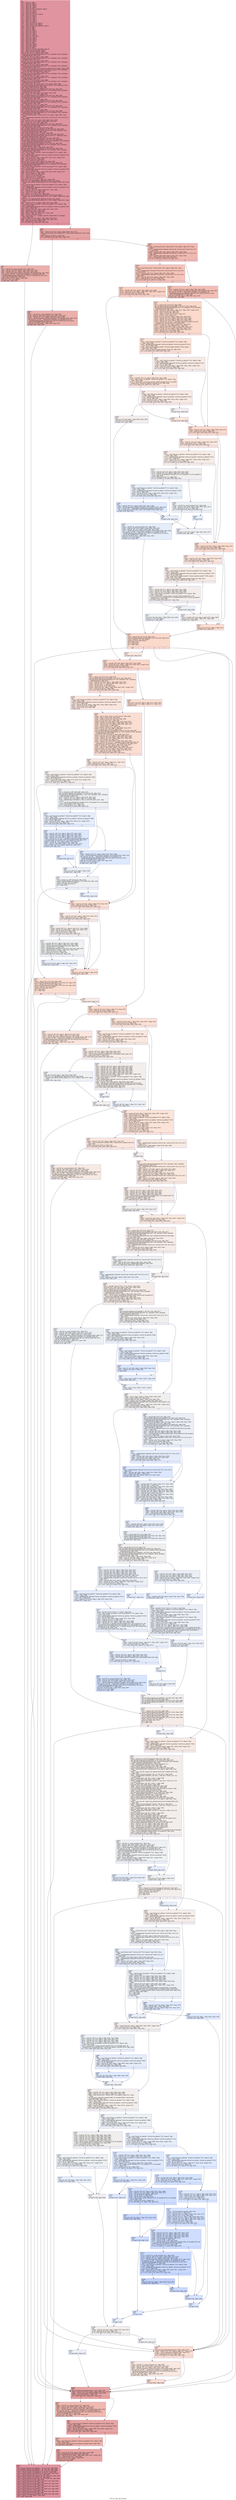 digraph "CFG for 'copy_reg' function" {
	label="CFG for 'copy_reg' function";

	Node0x17ffcd0 [shape=record,color="#b70d28ff", style=filled, fillcolor="#b70d2870",label="{%9:\l  %10 = alloca i1, align 1\l  %11 = alloca i8*, align 8\l  %12 = alloca i8*, align 8\l  %13 = alloca i32, align 4\l  %14 = alloca i8*, align 8\l  %15 = alloca %struct.cp_options*, align 8\l  %16 = alloca i32, align 4\l  %17 = alloca i32, align 4\l  %18 = alloca i8*, align 8\l  %19 = alloca %struct.stat*, align 8\l  %20 = alloca i8*, align 8\l  %21 = alloca i32, align 4\l  %22 = alloca i32, align 4\l  %23 = alloca i32, align 4\l  %24 = alloca i32, align 4\l  %25 = alloca i32, align 4\l  %26 = alloca %struct.stat, align 8\l  %27 = alloca %struct.stat, align 8\l  %28 = alloca %union.scan_inference, align 8\l  %29 = alloca i8, align 1\l  %30 = alloca i8, align 1\l  %31 = alloca i8, align 1\l  %32 = alloca i32, align 4\l  %33 = alloca i32, align 4\l  %34 = alloca i32, align 4\l  %35 = alloca i32, align 4\l  %36 = alloca [1 x i8], align 1\l  %37 = alloca i32, align 4\l  %38 = alloca i64, align 8\l  %39 = alloca i64, align 8\l  %40 = alloca i32, align 4\l  %41 = alloca i8, align 1\l  %42 = alloca i64, align 8\l  %43 = alloca i64, align 8\l  %44 = alloca i64, align 8\l  %45 = alloca i8, align 1\l  %46 = alloca [2 x %struct.timespec], align 16\l  %47 = alloca %struct.timespec, align 8\l  %48 = alloca %struct.timespec, align 8\l  store i8* %0, i8** %11, align 8, !tbaa !1866\l  call void @llvm.dbg.declare(metadata i8** %11, metadata !1810, metadata\l... !DIExpression()), !dbg !1870\l  store i8* %1, i8** %12, align 8, !tbaa !1866\l  call void @llvm.dbg.declare(metadata i8** %12, metadata !1811, metadata\l... !DIExpression()), !dbg !1871\l  store i32 %2, i32* %13, align 4, !tbaa !1872\l  call void @llvm.dbg.declare(metadata i32* %13, metadata !1812, metadata\l... !DIExpression()), !dbg !1874\l  store i8* %3, i8** %14, align 8, !tbaa !1866\l  call void @llvm.dbg.declare(metadata i8** %14, metadata !1813, metadata\l... !DIExpression()), !dbg !1875\l  store %struct.cp_options* %4, %struct.cp_options** %15, align 8, !tbaa !1866\l  call void @llvm.dbg.declare(metadata %struct.cp_options** %15, metadata\l... !1814, metadata !DIExpression()), !dbg !1876\l  store i32 %5, i32* %16, align 4, !tbaa !1872\l  call void @llvm.dbg.declare(metadata i32* %16, metadata !1815, metadata\l... !DIExpression()), !dbg !1877\l  store i32 %6, i32* %17, align 4, !tbaa !1872\l  call void @llvm.dbg.declare(metadata i32* %17, metadata !1816, metadata\l... !DIExpression()), !dbg !1878\l  store i8* %7, i8** %18, align 8, !tbaa !1866\l  call void @llvm.dbg.declare(metadata i8** %18, metadata !1817, metadata\l... !DIExpression()), !dbg !1879\l  store %struct.stat* %8, %struct.stat** %19, align 8, !tbaa !1866\l  call void @llvm.dbg.declare(metadata %struct.stat** %19, metadata !1818,\l... metadata !DIExpression()), !dbg !1880\l  %49 = bitcast i8** %20 to i8*, !dbg !1881\l  call void @llvm.lifetime.start.p0i8(i64 8, i8* %49) #26, !dbg !1881\l  call void @llvm.dbg.declare(metadata i8** %20, metadata !1819, metadata\l... !DIExpression()), !dbg !1882\l  store i8* null, i8** %20, align 8, !dbg !1882, !tbaa !1866\l  %50 = bitcast i32* %21 to i8*, !dbg !1883\l  call void @llvm.lifetime.start.p0i8(i64 4, i8* %50) #26, !dbg !1883\l  call void @llvm.dbg.declare(metadata i32* %21, metadata !1820, metadata\l... !DIExpression()), !dbg !1884\l  %51 = bitcast i32* %22 to i8*, !dbg !1885\l  call void @llvm.lifetime.start.p0i8(i64 4, i8* %51) #26, !dbg !1885\l  call void @llvm.dbg.declare(metadata i32* %22, metadata !1821, metadata\l... !DIExpression()), !dbg !1886\l  %52 = bitcast i32* %23 to i8*, !dbg !1887\l  call void @llvm.lifetime.start.p0i8(i64 4, i8* %52) #26, !dbg !1887\l  call void @llvm.dbg.declare(metadata i32* %23, metadata !1822, metadata\l... !DIExpression()), !dbg !1888\l  %53 = bitcast i32* %24 to i8*, !dbg !1889\l  call void @llvm.lifetime.start.p0i8(i64 4, i8* %53) #26, !dbg !1889\l  call void @llvm.dbg.declare(metadata i32* %24, metadata !1823, metadata\l... !DIExpression()), !dbg !1890\l  %54 = load %struct.stat*, %struct.stat** %19, align 8, !dbg !1891, !tbaa\l... !1866\l  %55 = getelementptr inbounds %struct.stat, %struct.stat* %54, i32 0, i32 3,\l... !dbg !1892\l  %56 = load i32, i32* %55, align 8, !dbg !1892, !tbaa !1893\l  store i32 %56, i32* %24, align 4, !dbg !1890, !tbaa !1872\l  %57 = bitcast i32* %25 to i8*, !dbg !1897\l  call void @llvm.lifetime.start.p0i8(i64 4, i8* %57) #26, !dbg !1897\l  call void @llvm.dbg.declare(metadata i32* %25, metadata !1824, metadata\l... !DIExpression()), !dbg !1898\l  %58 = bitcast %struct.stat* %26 to i8*, !dbg !1899\l  call void @llvm.lifetime.start.p0i8(i64 144, i8* %58) #26, !dbg !1899\l  call void @llvm.dbg.declare(metadata %struct.stat* %26, metadata !1825,\l... metadata !DIExpression()), !dbg !1900\l  %59 = bitcast %struct.stat* %27 to i8*, !dbg !1901\l  call void @llvm.lifetime.start.p0i8(i64 144, i8* %59) #26, !dbg !1901\l  call void @llvm.dbg.declare(metadata %struct.stat* %27, metadata !1826,\l... metadata !DIExpression()), !dbg !1902\l  %60 = bitcast %union.scan_inference* %28 to i8*, !dbg !1903\l  call void @llvm.lifetime.start.p0i8(i64 8, i8* %60) #26, !dbg !1903\l  call void @llvm.dbg.declare(metadata %union.scan_inference* %28, metadata\l... !1827, metadata !DIExpression()), !dbg !1904\l  call void @llvm.lifetime.start.p0i8(i64 1, i8* %29) #26, !dbg !1905\l  call void @llvm.dbg.declare(metadata i8* %29, metadata !1831, metadata\l... !DIExpression()), !dbg !1906\l  store i8 1, i8* %29, align 1, !dbg !1906, !tbaa !1907\l  call void @llvm.lifetime.start.p0i8(i64 1, i8* %30) #26, !dbg !1909\l  call void @llvm.dbg.declare(metadata i8* %30, metadata !1832, metadata\l... !DIExpression()), !dbg !1910\l  %61 = load %struct.cp_options*, %struct.cp_options** %15, align 8, !dbg\l... !1911, !tbaa !1866\l  %62 = getelementptr inbounds %struct.cp_options, %struct.cp_options* %61,\l... i32 0, i32 21, !dbg !1912\l  %63 = load i8, i8* %62, align 1, !dbg !1912, !tbaa !1913, !range !1915\l  %64 = trunc i8 %63 to i1, !dbg !1912\l  %65 = zext i1 %64 to i8, !dbg !1910\l  store i8 %65, i8* %30, align 1, !dbg !1910, !tbaa !1907\l  call void @llvm.lifetime.start.p0i8(i64 1, i8* %31) #26, !dbg !1916\l  call void @llvm.dbg.declare(metadata i8* %31, metadata !1833, metadata\l... !DIExpression()), !dbg !1917\l  %66 = load %struct.cp_options*, %struct.cp_options** %15, align 8, !dbg\l... !1918, !tbaa !1866\l  %67 = getelementptr inbounds %struct.cp_options, %struct.cp_options* %66,\l... i32 0, i32 25, !dbg !1919\l  %68 = load i8, i8* %67, align 1, !dbg !1919, !tbaa !1920, !range !1915\l  %69 = trunc i8 %68 to i1, !dbg !1919\l  %70 = zext i1 %69 to i32, !dbg !1918\l  %71 = and i32 0, %70, !dbg !1921\l  %72 = icmp ne i32 %71, 0, !dbg !1922\l  %73 = zext i1 %72 to i8, !dbg !1917\l  store i8 %73, i8* %31, align 1, !dbg !1917, !tbaa !1907\l  store i32 0, i32* getelementptr inbounds (%struct.copy_debug,\l... %struct.copy_debug* @copy_debug, i32 0, i32 0), align 4, !dbg !1923, !tbaa\l... !1924\l  %74 = load %struct.cp_options*, %struct.cp_options** %15, align 8, !dbg\l... !1926, !tbaa !1866\l  %75 = getelementptr inbounds %struct.cp_options, %struct.cp_options* %74,\l... i32 0, i32 38, !dbg !1927\l  %76 = load i32, i32* %75, align 8, !dbg !1927, !tbaa !1928\l  %77 = icmp ne i32 %76, 0, !dbg !1926\l  %78 = zext i1 %77 to i64, !dbg !1926\l  %79 = select i1 %77, i32 0, i32 1, !dbg !1926\l  store i32 %79, i32* getelementptr inbounds (%struct.copy_debug,\l... %struct.copy_debug* @copy_debug, i32 0, i32 1), align 4, !dbg !1929, !tbaa\l... !1930\l  store i32 0, i32* getelementptr inbounds (%struct.copy_debug,\l... %struct.copy_debug* @copy_debug, i32 0, i32 2), align 4, !dbg !1931, !tbaa\l... !1932\l  %80 = load i8*, i8** %11, align 8, !dbg !1933, !tbaa !1866\l  %81 = load %struct.cp_options*, %struct.cp_options** %15, align 8, !dbg\l... !1934, !tbaa !1866\l  %82 = getelementptr inbounds %struct.cp_options, %struct.cp_options* %81,\l... i32 0, i32 1, !dbg !1935\l  %83 = load i32, i32* %82, align 4, !dbg !1935, !tbaa !1936\l  %84 = icmp eq i32 %83, 2, !dbg !1937\l  %85 = zext i1 %84 to i64, !dbg !1934\l  %86 = select i1 %84, i32 131072, i32 0, !dbg !1934\l  %87 = or i32 0, %86, !dbg !1938\l  %88 = call i32 (i8*, i32, ...) @open_safer(i8* noundef %80, i32 noundef\l... %87), !dbg !1939\l  store i32 %88, i32* %23, align 4, !dbg !1940, !tbaa !1872\l  %89 = load i32, i32* %23, align 4, !dbg !1941, !tbaa !1872\l  %90 = icmp slt i32 %89, 0, !dbg !1943\l  br i1 %90, label %91, label %96, !dbg !1944\l|{<s0>T|<s1>F}}"];
	Node0x17ffcd0:s0 -> Node0x1800520;
	Node0x17ffcd0:s1 -> Node0x1800570;
	Node0x1800520 [shape=record,color="#3d50c3ff", style=filled, fillcolor="#d24b4070",label="{%91:\l91:                                               \l  %92 = call i32* @__errno_location() #27, !dbg !1945\l  %93 = load i32, i32* %92, align 4, !dbg !1945, !tbaa !1872\l  %94 = load i8*, i8** %11, align 8, !dbg !1945, !tbaa !1866\l  %95 = call i8* @quotearg_style(i32 noundef 4, i8* noundef %94), !dbg !1945\l  call void (i32, i32, i8*, ...) @error(i32 noundef 0, i32 noundef %93, i8*\l... noundef getelementptr inbounds ([27 x i8], [27 x i8]* @.str.61.161, i64 0,\l... i64 0), i8* noundef %95), !dbg !1945\l  store i1 false, i1* %10, align 1, !dbg !1947\l  store i32 1, i32* %32, align 4\l  br label %823, !dbg !1947\l}"];
	Node0x1800520 -> Node0x1803ae0;
	Node0x1800570 [shape=record,color="#b70d28ff", style=filled, fillcolor="#c5333470",label="{%96:\l96:                                               \l  %97 = load i32, i32* %23, align 4, !dbg !1948, !tbaa !1872\l  %98 = call i32 @fstat(i32 noundef %97, %struct.stat* noundef %27) #26, !dbg\l... !1950\l  %99 = icmp ne i32 %98, 0, !dbg !1951\l  br i1 %99, label %100, label %105, !dbg !1952\l|{<s0>T|<s1>F}}"];
	Node0x1800570:s0 -> Node0x18005c0;
	Node0x1800570:s1 -> Node0x1800610;
	Node0x18005c0 [shape=record,color="#3d50c3ff", style=filled, fillcolor="#d24b4070",label="{%100:\l100:                                              \l  %101 = call i32* @__errno_location() #27, !dbg !1953\l  %102 = load i32, i32* %101, align 4, !dbg !1953, !tbaa !1872\l  %103 = load i8*, i8** %11, align 8, !dbg !1953, !tbaa !1866\l  %104 = call i8* @quotearg_style(i32 noundef 4, i8* noundef %103), !dbg !1953\l  call void (i32, i32, i8*, ...) @error(i32 noundef 0, i32 noundef %102, i8*\l... noundef getelementptr inbounds ([16 x i8], [16 x i8]* @.str.62.162, i64 0,\l... i64 0), i8* noundef %104), !dbg !1953\l  store i8 0, i8* %29, align 1, !dbg !1955, !tbaa !1907\l  br label %803, !dbg !1956\l}"];
	Node0x18005c0 -> Node0x1803950;
	Node0x1800610 [shape=record,color="#3d50c3ff", style=filled, fillcolor="#de614d70",label="{%105:\l105:                                              \l  %106 = load %struct.stat*, %struct.stat** %19, align 8, !dbg !1957, !tbaa\l... !1866\l  %107 = getelementptr inbounds %struct.stat, %struct.stat* %106, i32 0, i32\l... 1, !dbg !1957\l  %108 = load i64, i64* %107, align 8, !dbg !1957, !tbaa !1959\l  %109 = getelementptr inbounds %struct.stat, %struct.stat* %27, i32 0, i32 1,\l... !dbg !1957\l  %110 = load i64, i64* %109, align 8, !dbg !1957, !tbaa !1959\l  %111 = icmp eq i64 %108, %110, !dbg !1957\l  br i1 %111, label %112, label %119, !dbg !1957\l|{<s0>T|<s1>F}}"];
	Node0x1800610:s0 -> Node0x1800660;
	Node0x1800610:s1 -> Node0x18006b0;
	Node0x1800660 [shape=record,color="#3d50c3ff", style=filled, fillcolor="#e97a5f70",label="{%112:\l112:                                              \l  %113 = load %struct.stat*, %struct.stat** %19, align 8, !dbg !1957, !tbaa\l... !1866\l  %114 = getelementptr inbounds %struct.stat, %struct.stat* %113, i32 0, i32\l... 0, !dbg !1957\l  %115 = load i64, i64* %114, align 8, !dbg !1957, !tbaa !1960\l  %116 = getelementptr inbounds %struct.stat, %struct.stat* %27, i32 0, i32 0,\l... !dbg !1957\l  %117 = load i64, i64* %116, align 8, !dbg !1957, !tbaa !1960\l  %118 = icmp eq i64 %115, %117, !dbg !1957\l  br i1 %118, label %122, label %119, !dbg !1961\l|{<s0>T|<s1>F}}"];
	Node0x1800660:s0 -> Node0x1800700;
	Node0x1800660:s1 -> Node0x18006b0;
	Node0x18006b0 [shape=record,color="#3d50c3ff", style=filled, fillcolor="#e36c5570",label="{%119:\l119:                                              \l  %120 = load i8*, i8** %11, align 8, !dbg !1962, !tbaa !1866\l  %121 = call i8* @quotearg_style(i32 noundef 4, i8* noundef %120), !dbg !1962\l  call void (i32, i32, i8*, ...) @error(i32 noundef 0, i32 noundef 0, i8*\l... noundef getelementptr inbounds ([56 x i8], [56 x i8]* @.str.63.163, i64 0,\l... i64 0), i8* noundef %121), !dbg !1962\l  store i8 0, i8* %29, align 1, !dbg !1964, !tbaa !1907\l  br label %803, !dbg !1965\l}"];
	Node0x18006b0 -> Node0x1803950;
	Node0x1800700 [shape=record,color="#3d50c3ff", style=filled, fillcolor="#f3947570",label="{%122:\l122:                                              \l  %123 = load i8*, i8** %18, align 8, !dbg !1966, !tbaa !1866\l  %124 = load i8, i8* %123, align 1, !dbg !1967, !tbaa !1907, !range !1915\l  %125 = trunc i8 %124 to i1, !dbg !1967\l  br i1 %125, label %226, label %126, !dbg !1968\l|{<s0>T|<s1>F}}"];
	Node0x1800700:s0 -> Node0x1801060;
	Node0x1800700:s1 -> Node0x1800750;
	Node0x1800750 [shape=record,color="#3d50c3ff", style=filled, fillcolor="#f7a88970",label="{%126:\l126:                                              \l  %127 = bitcast i32* %33 to i8*, !dbg !1969\l  call void @llvm.lifetime.start.p0i8(i64 4, i8* %127) #26, !dbg !1969\l  call void @llvm.dbg.declare(metadata i32* %33, metadata !1834, metadata\l... !DIExpression()), !dbg !1970\l  %128 = load i8, i8* %30, align 1, !dbg !1971, !tbaa !1907, !range !1915\l  %129 = trunc i8 %128 to i1, !dbg !1971\l  %130 = zext i1 %129 to i64, !dbg !1971\l  %131 = select i1 %129, i32 512, i32 0, !dbg !1971\l  %132 = or i32 1, %131, !dbg !1972\l  store i32 %132, i32* %33, align 4, !dbg !1970, !tbaa !1872\l  %133 = load i32, i32* %13, align 4, !dbg !1973, !tbaa !1872\l  %134 = load i8*, i8** %14, align 8, !dbg !1974, !tbaa !1866\l  %135 = load i32, i32* %33, align 4, !dbg !1975, !tbaa !1872\l  %136 = call i32 (i32, i8*, i32, ...) @openat_safer(i32 noundef %133, i8*\l... noundef %134, i32 noundef %135), !dbg !1976\l  store i32 %136, i32* %21, align 4, !dbg !1977, !tbaa !1872\l  %137 = call i32* @__errno_location() #27, !dbg !1978\l  %138 = load i32, i32* %137, align 4, !dbg !1978, !tbaa !1872\l  store i32 %138, i32* %22, align 4, !dbg !1979, !tbaa !1872\l  %139 = load i32, i32* %21, align 4, !dbg !1980, !tbaa !1872\l  %140 = icmp sle i32 0, %139, !dbg !1982\l  br i1 %140, label %141, label %163, !dbg !1983\l|{<s0>T|<s1>F}}"];
	Node0x1800750:s0 -> Node0x18007a0;
	Node0x1800750:s1 -> Node0x18009d0;
	Node0x18007a0 [shape=record,color="#3d50c3ff", style=filled, fillcolor="#f7bca170",label="{%141:\l141:                                              \l  %142 = load %struct.cp_options*, %struct.cp_options** %15, align 8, !dbg\l... !1984, !tbaa !1866\l  %143 = getelementptr inbounds %struct.cp_options, %struct.cp_options* %142,\l... i32 0, i32 19, !dbg !1985\l  %144 = load %struct.selabel_handle*, %struct.selabel_handle** %143, align 8,\l... !dbg !1985, !tbaa !1986\l  %145 = icmp ne %struct.selabel_handle* %144, null, !dbg !1984\l  br i1 %145, label %151, label %146, !dbg !1987\l|{<s0>T|<s1>F}}"];
	Node0x18007a0:s0 -> Node0x1800840;
	Node0x18007a0:s1 -> Node0x18007f0;
	Node0x18007f0 [shape=record,color="#3d50c3ff", style=filled, fillcolor="#eed0c070",label="{%146:\l146:                                              \l  %147 = load %struct.cp_options*, %struct.cp_options** %15, align 8, !dbg\l... !1988, !tbaa !1866\l  %148 = getelementptr inbounds %struct.cp_options, %struct.cp_options* %147,\l... i32 0, i32 23, !dbg !1989\l  %149 = load i8, i8* %148, align 1, !dbg !1989, !tbaa !1990, !range !1915\l  %150 = trunc i8 %149 to i1, !dbg !1989\l  br i1 %150, label %151, label %163, !dbg !1991\l|{<s0>T|<s1>F}}"];
	Node0x18007f0:s0 -> Node0x1800840;
	Node0x18007f0:s1 -> Node0x18009d0;
	Node0x1800840 [shape=record,color="#3d50c3ff", style=filled, fillcolor="#f5c1a970",label="{%151:\l151:                                              \l  %152 = load i8*, i8** %12, align 8, !dbg !1992, !tbaa !1866\l  %153 = load %struct.cp_options*, %struct.cp_options** %15, align 8, !dbg\l... !1995, !tbaa !1866\l  %154 = call zeroext i1 @set_file_security_ctx(i8* noundef %152, i1 noundef\l... zeroext false, %struct.cp_options* noundef %153), !dbg !1996\l  br i1 %154, label %162, label %155, !dbg !1997\l|{<s0>T|<s1>F}}"];
	Node0x1800840:s0 -> Node0x1800980;
	Node0x1800840:s1 -> Node0x1800890;
	Node0x1800890 [shape=record,color="#3d50c3ff", style=filled, fillcolor="#efcebd70",label="{%155:\l155:                                              \l  %156 = load %struct.cp_options*, %struct.cp_options** %15, align 8, !dbg\l... !1998, !tbaa !1866\l  %157 = getelementptr inbounds %struct.cp_options, %struct.cp_options* %156,\l... i32 0, i32 24, !dbg !2001\l  %158 = load i8, i8* %157, align 4, !dbg !2001, !tbaa !2002, !range !1915\l  %159 = trunc i8 %158 to i1, !dbg !2001\l  br i1 %159, label %160, label %161, !dbg !2003\l|{<s0>T|<s1>F}}"];
	Node0x1800890:s0 -> Node0x18008e0;
	Node0x1800890:s1 -> Node0x1800930;
	Node0x18008e0 [shape=record,color="#3d50c3ff", style=filled, fillcolor="#e3d9d370",label="{%160:\l160:                                              \l  store i8 0, i8* %29, align 1, !dbg !2004, !tbaa !1907\l  store i32 3, i32* %32, align 4\l  br label %222, !dbg !2006\l}"];
	Node0x18008e0 -> Node0x1800fc0;
	Node0x1800930 [shape=record,color="#3d50c3ff", style=filled, fillcolor="#e3d9d370",label="{%161:\l161:                                              \l  br label %162, !dbg !2007\l}"];
	Node0x1800930 -> Node0x1800980;
	Node0x1800980 [shape=record,color="#3d50c3ff", style=filled, fillcolor="#f3c7b170",label="{%162:\l162:                                              \l  br label %163, !dbg !2008\l}"];
	Node0x1800980 -> Node0x18009d0;
	Node0x18009d0 [shape=record,color="#3d50c3ff", style=filled, fillcolor="#f7ac8e70",label="{%163:\l163:                                              \l  %164 = load i32, i32* %21, align 4, !dbg !2009, !tbaa !1872\l  %165 = icmp slt i32 %164, 0, !dbg !2011\l  br i1 %165, label %166, label %200, !dbg !2012\l|{<s0>T|<s1>F}}"];
	Node0x18009d0:s0 -> Node0x1800a20;
	Node0x18009d0:s1 -> Node0x1800d40;
	Node0x1800a20 [shape=record,color="#3d50c3ff", style=filled, fillcolor="#f4c5ad70",label="{%166:\l166:                                              \l  %167 = load i32, i32* %22, align 4, !dbg !2013, !tbaa !1872\l  %168 = icmp ne i32 %167, 2, !dbg !2014\l  br i1 %168, label %169, label %200, !dbg !2015\l|{<s0>T|<s1>F}}"];
	Node0x1800a20:s0 -> Node0x1800a70;
	Node0x1800a20:s1 -> Node0x1800d40;
	Node0x1800a70 [shape=record,color="#3d50c3ff", style=filled, fillcolor="#ecd3c570",label="{%169:\l169:                                              \l  %170 = load %struct.cp_options*, %struct.cp_options** %15, align 8, !dbg\l... !2016, !tbaa !1866\l  %171 = getelementptr inbounds %struct.cp_options, %struct.cp_options* %170,\l... i32 0, i32 7, !dbg !2017\l  %172 = load i8, i8* %171, align 2, !dbg !2017, !tbaa !2018, !range !1915\l  %173 = trunc i8 %172 to i1, !dbg !2017\l  br i1 %173, label %174, label %200, !dbg !2019\l|{<s0>T|<s1>F}}"];
	Node0x1800a70:s0 -> Node0x1800ac0;
	Node0x1800a70:s1 -> Node0x1800d40;
	Node0x1800ac0 [shape=record,color="#3d50c3ff", style=filled, fillcolor="#e0dbd870",label="{%174:\l174:                                              \l  %175 = load i32, i32* %13, align 4, !dbg !2020, !tbaa !1872\l  %176 = load i8*, i8** %14, align 8, !dbg !2023, !tbaa !1866\l  %177 = call i32 @unlinkat(i32 noundef %175, i8* noundef %176, i32 noundef 0)\l... #26, !dbg !2024\l  %178 = icmp eq i32 %177, 0, !dbg !2025\l  br i1 %178, label %179, label %189, !dbg !2026\l|{<s0>T|<s1>F}}"];
	Node0x1800ac0:s0 -> Node0x1800b10;
	Node0x1800ac0:s1 -> Node0x1800c00;
	Node0x1800b10 [shape=record,color="#3d50c3ff", style=filled, fillcolor="#cbd8ee70",label="{%179:\l179:                                              \l  %180 = load %struct.cp_options*, %struct.cp_options** %15, align 8, !dbg\l... !2027, !tbaa !1866\l  %181 = getelementptr inbounds %struct.cp_options, %struct.cp_options* %180,\l... i32 0, i32 32, !dbg !2030\l  %182 = load i8, i8* %181, align 4, !dbg !2030, !tbaa !2031, !range !1915\l  %183 = trunc i8 %182 to i1, !dbg !2030\l  br i1 %183, label %184, label %188, !dbg !2032\l|{<s0>T|<s1>F}}"];
	Node0x1800b10:s0 -> Node0x1800b60;
	Node0x1800b10:s1 -> Node0x1800bb0;
	Node0x1800b60 [shape=record,color="#3d50c3ff", style=filled, fillcolor="#b9d0f970",label="{%184:\l184:                                              \l  %185 = load i8*, i8** %12, align 8, !dbg !2033, !tbaa !1866\l  %186 = call i8* @quotearg_style(i32 noundef 4, i8* noundef %185), !dbg !2033\l  %187 = call i32 (i8*, ...) @printf(i8* noundef getelementptr inbounds ([12 x\l... i8], [12 x i8]* @.str.26.126, i64 0, i64 0), i8* noundef %186), !dbg !2034\l  br label %188, !dbg !2034\l}"];
	Node0x1800b60 -> Node0x1800bb0;
	Node0x1800bb0 [shape=record,color="#3d50c3ff", style=filled, fillcolor="#cbd8ee70",label="{%188:\l188:                                              \l  br label %199, !dbg !2035\l}"];
	Node0x1800bb0 -> Node0x1800cf0;
	Node0x1800c00 [shape=record,color="#3d50c3ff", style=filled, fillcolor="#d6dce470",label="{%189:\l189:                                              \l  %190 = call i32* @__errno_location() #27, !dbg !2036\l  %191 = load i32, i32* %190, align 4, !dbg !2036, !tbaa !1872\l  %192 = icmp ne i32 %191, 2, !dbg !2038\l  br i1 %192, label %193, label %198, !dbg !2039\l|{<s0>T|<s1>F}}"];
	Node0x1800c00:s0 -> Node0x1800c50;
	Node0x1800c00:s1 -> Node0x1800ca0;
	Node0x1800c50 [shape=record,color="#3d50c3ff", style=filled, fillcolor="#c5d6f270",label="{%193:\l193:                                              \l  %194 = call i32* @__errno_location() #27, !dbg !2040\l  %195 = load i32, i32* %194, align 4, !dbg !2040, !tbaa !1872\l  %196 = load i8*, i8** %12, align 8, !dbg !2040, !tbaa !1866\l  %197 = call i8* @quotearg_style(i32 noundef 4, i8* noundef %196), !dbg !2040\l  call void (i32, i32, i8*, ...) @error(i32 noundef 0, i32 noundef %195, i8*\l... noundef getelementptr inbounds ([17 x i8], [17 x i8]* @.str.25.125, i64 0,\l... i64 0), i8* noundef %197), !dbg !2040\l  store i8 0, i8* %29, align 1, !dbg !2042, !tbaa !1907\l  store i32 2, i32* %32, align 4\l  br label %222, !dbg !2043\l}"];
	Node0x1800c50 -> Node0x1800fc0;
	Node0x1800ca0 [shape=record,color="#3d50c3ff", style=filled, fillcolor="#c5d6f270",label="{%198:\l198:                                              \l  br label %199\l}"];
	Node0x1800ca0 -> Node0x1800cf0;
	Node0x1800cf0 [shape=record,color="#3d50c3ff", style=filled, fillcolor="#d9dce170",label="{%199:\l199:                                              \l  store i32 2, i32* %22, align 4, !dbg !2044, !tbaa !1872\l  br label %200, !dbg !2045\l}"];
	Node0x1800cf0 -> Node0x1800d40;
	Node0x1800d40 [shape=record,color="#3d50c3ff", style=filled, fillcolor="#f7af9170",label="{%200:\l200:                                              \l  %201 = load i32, i32* %21, align 4, !dbg !2046, !tbaa !1872\l  %202 = icmp slt i32 %201, 0, !dbg !2048\l  br i1 %202, label %203, label %221, !dbg !2049\l|{<s0>T|<s1>F}}"];
	Node0x1800d40:s0 -> Node0x1800d90;
	Node0x1800d40:s1 -> Node0x1800f70;
	Node0x1800d90 [shape=record,color="#3d50c3ff", style=filled, fillcolor="#f4c5ad70",label="{%203:\l203:                                              \l  %204 = load i32, i32* %22, align 4, !dbg !2050, !tbaa !1872\l  %205 = icmp eq i32 %204, 2, !dbg !2051\l  br i1 %205, label %206, label %221, !dbg !2052\l|{<s0>T|<s1>F}}"];
	Node0x1800d90:s0 -> Node0x1800de0;
	Node0x1800d90:s1 -> Node0x1800f70;
	Node0x1800de0 [shape=record,color="#3d50c3ff", style=filled, fillcolor="#ecd3c570",label="{%206:\l206:                                              \l  %207 = load %struct.cp_options*, %struct.cp_options** %15, align 8, !dbg\l... !2053, !tbaa !1866\l  %208 = getelementptr inbounds %struct.cp_options, %struct.cp_options* %207,\l... i32 0, i32 19, !dbg !2056\l  %209 = load %struct.selabel_handle*, %struct.selabel_handle** %208, align 8,\l... !dbg !2056, !tbaa !1986\l  %210 = icmp ne %struct.selabel_handle* %209, null, !dbg !2053\l  br i1 %210, label %211, label %219, !dbg !2057\l|{<s0>T|<s1>F}}"];
	Node0x1800de0:s0 -> Node0x1800e30;
	Node0x1800de0:s1 -> Node0x1800f20;
	Node0x1800e30 [shape=record,color="#3d50c3ff", style=filled, fillcolor="#e3d9d370",label="{%211:\l211:                                              \l  %212 = load i8*, i8** %11, align 8, !dbg !2058, !tbaa !1866\l  %213 = load i8*, i8** %12, align 8, !dbg !2061, !tbaa !1866\l  %214 = load i32, i32* %16, align 4, !dbg !2062, !tbaa !1872\l  %215 = load %struct.cp_options*, %struct.cp_options** %15, align 8, !dbg\l... !2063, !tbaa !1866\l  %216 = call zeroext i1 @set_process_security_ctx(i8* noundef %212, i8*\l... noundef %213, i32 noundef %214, i1 noundef zeroext true, %struct.cp_options*\l... noundef %215), !dbg !2064\l  br i1 %216, label %218, label %217, !dbg !2065\l|{<s0>T|<s1>F}}"];
	Node0x1800e30:s0 -> Node0x1800ed0;
	Node0x1800e30:s1 -> Node0x1800e80;
	Node0x1800e80 [shape=record,color="#3d50c3ff", style=filled, fillcolor="#d6dce470",label="{%217:\l217:                                              \l  store i8 0, i8* %29, align 1, !dbg !2066, !tbaa !1907\l  store i32 2, i32* %32, align 4\l  br label %222, !dbg !2068\l}"];
	Node0x1800e80 -> Node0x1800fc0;
	Node0x1800ed0 [shape=record,color="#3d50c3ff", style=filled, fillcolor="#d6dce470",label="{%218:\l218:                                              \l  br label %219, !dbg !2069\l}"];
	Node0x1800ed0 -> Node0x1800f20;
	Node0x1800f20 [shape=record,color="#3d50c3ff", style=filled, fillcolor="#e5d8d170",label="{%219:\l219:                                              \l  %220 = load i8*, i8** %18, align 8, !dbg !2070, !tbaa !1866\l  store i8 1, i8* %220, align 1, !dbg !2071, !tbaa !1907\l  br label %221, !dbg !2072\l}"];
	Node0x1800f20 -> Node0x1800f70;
	Node0x1800f70 [shape=record,color="#3d50c3ff", style=filled, fillcolor="#f7af9170",label="{%221:\l221:                                              \l  store i32 0, i32* %32, align 4, !dbg !2073\l  br label %222, !dbg !2073\l}"];
	Node0x1800f70 -> Node0x1800fc0;
	Node0x1800fc0 [shape=record,color="#3d50c3ff", style=filled, fillcolor="#f7a88970",label="{%222:\l222:                                              \l  %223 = bitcast i32* %33 to i8*, !dbg !2073\l  call void @llvm.lifetime.end.p0i8(i64 4, i8* %223) #26, !dbg !2073\l  %224 = load i32, i32* %32, align 4\l  switch i32 %224, label %823 [\l    i32 0, label %225\l    i32 3, label %793\l    i32 2, label %803\l  ]\l|{<s0>def|<s1>0|<s2>3|<s3>2}}"];
	Node0x1800fc0:s0 -> Node0x1803ae0;
	Node0x1800fc0:s1 -> Node0x1801010;
	Node0x1800fc0:s2 -> Node0x1803860;
	Node0x1800fc0:s3 -> Node0x1803950;
	Node0x1801010 [shape=record,color="#3d50c3ff", style=filled, fillcolor="#f1ccb870",label="{%225:\l225:                                              \l  br label %226, !dbg !2074\l}"];
	Node0x1801010 -> Node0x1801060;
	Node0x1801060 [shape=record,color="#3d50c3ff", style=filled, fillcolor="#f6a38570",label="{%226:\l226:                                              \l  %227 = load i8*, i8** %18, align 8, !dbg !2075, !tbaa !1866\l  %228 = load i8, i8* %227, align 1, !dbg !2076, !tbaa !1907, !range !1915\l  %229 = trunc i8 %228 to i1, !dbg !2076\l  br i1 %229, label %230, label %328, !dbg !2077\l|{<s0>T|<s1>F}}"];
	Node0x1801060:s0 -> Node0x18010b0;
	Node0x1801060:s1 -> Node0x1801740;
	Node0x18010b0 [shape=record,color="#3d50c3ff", style=filled, fillcolor="#f7b59970",label="{%230:\l230:                                              \l  %231 = bitcast i32* %34 to i8*, !dbg !2078\l  call void @llvm.lifetime.start.p0i8(i64 4, i8* %231) #26, !dbg !2078\l  call void @llvm.dbg.declare(metadata i32* %34, metadata !1837, metadata\l... !DIExpression()), !dbg !2079\l  %232 = load i32, i32* %16, align 4, !dbg !2080, !tbaa !1872\l  %233 = load i32, i32* %17, align 4, !dbg !2081, !tbaa !1872\l  %234 = xor i32 %233, -1, !dbg !2082\l  %235 = and i32 %232, %234, !dbg !2083\l  %236 = load i8, i8* %31, align 1, !dbg !2084, !tbaa !1907, !range !1915\l  %237 = trunc i8 %236 to i1, !dbg !2084\l  br i1 %237, label %238, label %244, !dbg !2085\l|{<s0>T|<s1>F}}"];
	Node0x18010b0:s0 -> Node0x1801100;
	Node0x18010b0:s1 -> Node0x1801150;
	Node0x1801100 [shape=record,color="#3d50c3ff", style=filled, fillcolor="#f3c7b170",label="{%238:\l238:                                              \l  %239 = load %struct.cp_options*, %struct.cp_options** %15, align 8, !dbg\l... !2086, !tbaa !1866\l  %240 = getelementptr inbounds %struct.cp_options, %struct.cp_options* %239,\l... i32 0, i32 13, !dbg !2087\l  %241 = load i8, i8* %240, align 4, !dbg !2087, !tbaa !2088, !range !1915\l  %242 = trunc i8 %241 to i1, !dbg !2087\l  %243 = xor i1 %242, true, !dbg !2089\l  br label %244\l}"];
	Node0x1801100 -> Node0x1801150;
	Node0x1801150 [shape=record,color="#3d50c3ff", style=filled, fillcolor="#f7b59970",label="{%244:\l244:                                              \l  %245 = phi i1 [ false, %230 ], [ %243, %238 ], !dbg !2090\l  %246 = zext i1 %245 to i64, !dbg !2084\l  %247 = select i1 %245, i32 128, i32 0, !dbg !2084\l  %248 = or i32 %235, %247, !dbg !2091\l  store i32 %248, i32* %34, align 4, !dbg !2079, !tbaa !1872\l  %249 = load i32, i32* %34, align 4, !dbg !2092, !tbaa !1872\l  %250 = load i32, i32* %16, align 4, !dbg !2093, !tbaa !1872\l  %251 = xor i32 %250, -1, !dbg !2094\l  %252 = and i32 %249, %251, !dbg !2095\l  store i32 %252, i32* %25, align 4, !dbg !2096, !tbaa !1872\l  %253 = bitcast i32* %35 to i8*, !dbg !2097\l  call void @llvm.lifetime.start.p0i8(i64 4, i8* %253) #26, !dbg !2097\l  call void @llvm.dbg.declare(metadata i32* %35, metadata !1840, metadata\l... !DIExpression()), !dbg !2098\l  store i32 65, i32* %35, align 4, !dbg !2098, !tbaa !1872\l  %254 = load i32, i32* %13, align 4, !dbg !2099, !tbaa !1872\l  %255 = load i8*, i8** %14, align 8, !dbg !2100, !tbaa !1866\l  %256 = load i32, i32* %35, align 4, !dbg !2101, !tbaa !1872\l  %257 = or i32 %256, 128, !dbg !2102\l  %258 = load i32, i32* %34, align 4, !dbg !2103, !tbaa !1872\l  %259 = call i32 (i32, i8*, i32, ...) @openat_safer(i32 noundef %254, i8*\l... noundef %255, i32 noundef %257, i32 noundef %258), !dbg !2104\l  store i32 %259, i32* %21, align 4, !dbg !2105, !tbaa !1872\l  %260 = call i32* @__errno_location() #27, !dbg !2106\l  %261 = load i32, i32* %260, align 4, !dbg !2106, !tbaa !1872\l  store i32 %261, i32* %22, align 4, !dbg !2107, !tbaa !1872\l  %262 = load i32, i32* %21, align 4, !dbg !2108, !tbaa !1872\l  %263 = icmp slt i32 %262, 0, !dbg !2109\l  br i1 %263, label %264, label %301, !dbg !2110\l|{<s0>T|<s1>F}}"];
	Node0x1801150:s0 -> Node0x18011a0;
	Node0x1801150:s1 -> Node0x18014c0;
	Node0x18011a0 [shape=record,color="#3d50c3ff", style=filled, fillcolor="#f1ccb870",label="{%264:\l264:                                              \l  %265 = load i32, i32* %22, align 4, !dbg !2111, !tbaa !1872\l  %266 = icmp eq i32 %265, 17, !dbg !2112\l  br i1 %266, label %267, label %301, !dbg !2113\l|{<s0>T|<s1>F}}"];
	Node0x18011a0:s0 -> Node0x18011f0;
	Node0x18011a0:s1 -> Node0x18014c0;
	Node0x18011f0 [shape=record,color="#3d50c3ff", style=filled, fillcolor="#e5d8d170",label="{%267:\l267:                                              \l  %268 = load %struct.cp_options*, %struct.cp_options** %15, align 8, !dbg\l... !2114, !tbaa !1866\l  %269 = getelementptr inbounds %struct.cp_options, %struct.cp_options* %268,\l... i32 0, i32 9, !dbg !2115\l  %270 = load i8, i8* %269, align 8, !dbg !2115, !tbaa !2116, !range !1915\l  %271 = trunc i8 %270 to i1, !dbg !2115\l  br i1 %271, label %301, label %272, !dbg !2117\l|{<s0>T|<s1>F}}"];
	Node0x18011f0:s0 -> Node0x18014c0;
	Node0x18011f0:s1 -> Node0x1801240;
	Node0x1801240 [shape=record,color="#3d50c3ff", style=filled, fillcolor="#d9dce170",label="{%272:\l272:                                              \l  %273 = bitcast [1 x i8]* %36 to i8*, !dbg !2118\l  call void @llvm.lifetime.start.p0i8(i64 1, i8* %273) #26, !dbg !2118\l  call void @llvm.dbg.declare(metadata [1 x i8]* %36, metadata !1841, metadata\l... !DIExpression()), !dbg !2119\l  %274 = load i32, i32* %13, align 4, !dbg !2120, !tbaa !1872\l  %275 = load i8*, i8** %14, align 8, !dbg !2122, !tbaa !1866\l  %276 = getelementptr inbounds [1 x i8], [1 x i8]* %36, i64 0, i64 0, !dbg\l... !2123\l  %277 = call i64 @readlinkat(i32 noundef %274, i8* noundef %275, i8* noundef\l... %276, i64 noundef 1) #26, !dbg !2124\l  %278 = icmp sle i64 0, %277, !dbg !2125\l  br i1 %278, label %279, label %296, !dbg !2126\l|{<s0>T|<s1>F}}"];
	Node0x1801240:s0 -> Node0x1801290;
	Node0x1801240:s1 -> Node0x18013d0;
	Node0x1801290 [shape=record,color="#3d50c3ff", style=filled, fillcolor="#c7d7f070",label="{%279:\l279:                                              \l  %280 = load %struct.cp_options*, %struct.cp_options** %15, align 8, !dbg\l... !2127, !tbaa !1866\l  %281 = getelementptr inbounds %struct.cp_options, %struct.cp_options* %280,\l... i32 0, i32 35, !dbg !2130\l  %282 = load i8, i8* %281, align 1, !dbg !2130, !tbaa !2131, !range !1915\l  %283 = trunc i8 %282 to i1, !dbg !2130\l  br i1 %283, label %284, label %292, !dbg !2132\l|{<s0>T|<s1>F}}"];
	Node0x1801290:s0 -> Node0x18012e0;
	Node0x1801290:s1 -> Node0x1801330;
	Node0x18012e0 [shape=record,color="#3d50c3ff", style=filled, fillcolor="#b5cdfa70",label="{%284:\l284:                                              \l  %285 = load i32, i32* %13, align 4, !dbg !2133, !tbaa !1872\l  %286 = load i8*, i8** %14, align 8, !dbg !2135, !tbaa !1866\l  %287 = load i32, i32* %35, align 4, !dbg !2136, !tbaa !1872\l  %288 = load i32, i32* %34, align 4, !dbg !2137, !tbaa !1872\l  %289 = call i32 (i32, i8*, i32, ...) @openat_safer(i32 noundef %285, i8*\l... noundef %286, i32 noundef %287, i32 noundef %288), !dbg !2138\l  store i32 %289, i32* %21, align 4, !dbg !2139, !tbaa !1872\l  %290 = call i32* @__errno_location() #27, !dbg !2140\l  %291 = load i32, i32* %290, align 4, !dbg !2140, !tbaa !1872\l  store i32 %291, i32* %22, align 4, !dbg !2141, !tbaa !1872\l  br label %295, !dbg !2142\l}"];
	Node0x18012e0 -> Node0x1801380;
	Node0x1801330 [shape=record,color="#3d50c3ff", style=filled, fillcolor="#b5cdfa70",label="{%292:\l292:                                              \l  %293 = load i8*, i8** %12, align 8, !dbg !2143, !tbaa !1866\l  %294 = call i8* @quotearg_style(i32 noundef 4, i8* noundef %293), !dbg !2143\l  call void (i32, i32, i8*, ...) @error(i32 noundef 0, i32 noundef 0, i8*\l... noundef getelementptr inbounds ([40 x i8], [40 x i8]* @.str.64.164, i64 0,\l... i64 0), i8* noundef %294), !dbg !2143\l  store i8 0, i8* %29, align 1, !dbg !2145, !tbaa !1907\l  store i32 2, i32* %32, align 4\l  br label %297, !dbg !2146\l}"];
	Node0x1801330 -> Node0x1801420;
	Node0x1801380 [shape=record,color="#3d50c3ff", style=filled, fillcolor="#b5cdfa70",label="{%295:\l295:                                              \l  br label %296, !dbg !2147\l}"];
	Node0x1801380 -> Node0x18013d0;
	Node0x18013d0 [shape=record,color="#3d50c3ff", style=filled, fillcolor="#d1dae970",label="{%296:\l296:                                              \l  store i32 0, i32* %32, align 4, !dbg !2148\l  br label %297, !dbg !2148\l}"];
	Node0x18013d0 -> Node0x1801420;
	Node0x1801420 [shape=record,color="#3d50c3ff", style=filled, fillcolor="#d9dce170",label="{%297:\l297:                                              \l  %298 = bitcast [1 x i8]* %36 to i8*, !dbg !2148\l  call void @llvm.lifetime.end.p0i8(i64 1, i8* %298) #26, !dbg !2148\l  %299 = load i32, i32* %32, align 4\l  switch i32 %299, label %323 [\l    i32 0, label %300\l  ]\l|{<s0>def|<s1>0}}"];
	Node0x1801420:s0 -> Node0x18016a0;
	Node0x1801420:s1 -> Node0x1801470;
	Node0x1801470 [shape=record,color="#3d50c3ff", style=filled, fillcolor="#c7d7f070",label="{%300:\l300:                                              \l  br label %301, !dbg !2149\l}"];
	Node0x1801470 -> Node0x18014c0;
	Node0x18014c0 [shape=record,color="#3d50c3ff", style=filled, fillcolor="#f7b99e70",label="{%301:\l301:                                              \l  %302 = load i32, i32* %21, align 4, !dbg !2150, !tbaa !1872\l  %303 = icmp slt i32 %302, 0, !dbg !2152\l  br i1 %303, label %304, label %322, !dbg !2153\l|{<s0>T|<s1>F}}"];
	Node0x18014c0:s0 -> Node0x1801510;
	Node0x18014c0:s1 -> Node0x1801650;
	Node0x1801510 [shape=record,color="#3d50c3ff", style=filled, fillcolor="#efcebd70",label="{%304:\l304:                                              \l  %305 = load i32, i32* %22, align 4, !dbg !2154, !tbaa !1872\l  %306 = icmp eq i32 %305, 21, !dbg !2155\l  br i1 %306, label %307, label %322, !dbg !2156\l|{<s0>T|<s1>F}}"];
	Node0x1801510:s0 -> Node0x1801560;
	Node0x1801510:s1 -> Node0x1801650;
	Node0x1801560 [shape=record,color="#3d50c3ff", style=filled, fillcolor="#e5d8d170",label="{%307:\l307:                                              \l  %308 = load i8*, i8** %12, align 8, !dbg !2157, !tbaa !1866\l  %309 = load i8, i8* %308, align 1, !dbg !2158, !tbaa !2159\l  %310 = sext i8 %309 to i32, !dbg !2158\l  %311 = icmp ne i32 %310, 0, !dbg !2158\l  br i1 %311, label %312, label %322, !dbg !2160\l|{<s0>T|<s1>F}}"];
	Node0x1801560:s0 -> Node0x18015b0;
	Node0x1801560:s1 -> Node0x1801650;
	Node0x18015b0 [shape=record,color="#3d50c3ff", style=filled, fillcolor="#dbdcde70",label="{%312:\l312:                                              \l  %313 = load i8*, i8** %12, align 8, !dbg !2161, !tbaa !1866\l  %314 = load i8*, i8** %12, align 8, !dbg !2162, !tbaa !1866\l  %315 = call i64 @strlen(i8* noundef %314) #28, !dbg !2163\l  %316 = sub i64 %315, 1, !dbg !2164\l  %317 = getelementptr inbounds i8, i8* %313, i64 %316, !dbg !2161\l  %318 = load i8, i8* %317, align 1, !dbg !2161, !tbaa !2159\l  %319 = sext i8 %318 to i32, !dbg !2161\l  %320 = icmp eq i32 %319, 47, !dbg !2165\l  br i1 %320, label %321, label %322, !dbg !2166\l|{<s0>T|<s1>F}}"];
	Node0x18015b0:s0 -> Node0x1801600;
	Node0x18015b0:s1 -> Node0x1801650;
	Node0x1801600 [shape=record,color="#3d50c3ff", style=filled, fillcolor="#cbd8ee70",label="{%321:\l321:                                              \l  store i32 20, i32* %22, align 4, !dbg !2167, !tbaa !1872\l  br label %322, !dbg !2168\l}"];
	Node0x1801600 -> Node0x1801650;
	Node0x1801650 [shape=record,color="#3d50c3ff", style=filled, fillcolor="#f7b99e70",label="{%322:\l322:                                              \l  store i32 0, i32* %32, align 4, !dbg !2169\l  br label %323, !dbg !2169\l}"];
	Node0x1801650 -> Node0x18016a0;
	Node0x18016a0 [shape=record,color="#3d50c3ff", style=filled, fillcolor="#f7b59970",label="{%323:\l323:                                              \l  %324 = bitcast i32* %35 to i8*, !dbg !2169\l  call void @llvm.lifetime.end.p0i8(i64 4, i8* %324) #26, !dbg !2169\l  %325 = bitcast i32* %34 to i8*, !dbg !2169\l  call void @llvm.lifetime.end.p0i8(i64 4, i8* %325) #26, !dbg !2169\l  %326 = load i32, i32* %32, align 4\l  switch i32 %326, label %823 [\l    i32 0, label %327\l    i32 2, label %803\l  ]\l|{<s0>def|<s1>0|<s2>2}}"];
	Node0x18016a0:s0 -> Node0x1803ae0;
	Node0x18016a0:s1 -> Node0x18016f0;
	Node0x18016a0:s2 -> Node0x1803950;
	Node0x18016f0 [shape=record,color="#3d50c3ff", style=filled, fillcolor="#efcebd70",label="{%327:\l327:                                              \l  br label %329, !dbg !2170\l}"];
	Node0x18016f0 -> Node0x1801790;
	Node0x1801740 [shape=record,color="#3d50c3ff", style=filled, fillcolor="#f7b59970",label="{%328:\l328:                                              \l  store i32 0, i32* %25, align 4, !dbg !2171, !tbaa !1872\l  store i32 0, i32* %17, align 4, !dbg !2173, !tbaa !1872\l  br label %329\l}"];
	Node0x1801740 -> Node0x1801790;
	Node0x1801790 [shape=record,color="#3d50c3ff", style=filled, fillcolor="#f7af9170",label="{%329:\l329:                                              \l  %330 = load i32, i32* %21, align 4, !dbg !2174, !tbaa !1872\l  %331 = icmp slt i32 %330, 0, !dbg !2176\l  br i1 %331, label %332, label %336, !dbg !2177\l|{<s0>T|<s1>F}}"];
	Node0x1801790:s0 -> Node0x18017e0;
	Node0x1801790:s1 -> Node0x1801830;
	Node0x18017e0 [shape=record,color="#3d50c3ff", style=filled, fillcolor="#f3c7b170",label="{%332:\l332:                                              \l  %333 = load i32, i32* %22, align 4, !dbg !2178, !tbaa !1872\l  %334 = load i8*, i8** %12, align 8, !dbg !2178, !tbaa !1866\l  %335 = call i8* @quotearg_style(i32 noundef 4, i8* noundef %334), !dbg !2178\l  call void (i32, i32, i8*, ...) @error(i32 noundef 0, i32 noundef %333, i8*\l... noundef getelementptr inbounds ([30 x i8], [30 x i8]* @.str.65.165, i64 0,\l... i64 0), i8* noundef %335), !dbg !2178\l  store i8 0, i8* %29, align 1, !dbg !2180, !tbaa !1907\l  br label %803, !dbg !2181\l}"];
	Node0x18017e0 -> Node0x1803950;
	Node0x1801830 [shape=record,color="#3d50c3ff", style=filled, fillcolor="#f7bca170",label="{%336:\l336:                                              \l  %337 = load i8, i8* %30, align 1, !dbg !2182, !tbaa !1907, !range !1915\l  %338 = trunc i8 %337 to i1, !dbg !2182\l  br i1 %338, label %339, label %366, !dbg !2184\l|{<s0>T|<s1>F}}"];
	Node0x1801830:s0 -> Node0x1801880;
	Node0x1801830:s1 -> Node0x1801ab0;
	Node0x1801880 [shape=record,color="#3d50c3ff", style=filled, fillcolor="#f2cab570",label="{%339:\l339:                                              \l  %340 = load %struct.cp_options*, %struct.cp_options** %15, align 8, !dbg\l... !2185, !tbaa !1866\l  %341 = getelementptr inbounds %struct.cp_options, %struct.cp_options* %340,\l... i32 0, i32 38, !dbg !2186\l  %342 = load i32, i32* %341, align 8, !dbg !2186, !tbaa !1928\l  %343 = icmp ne i32 %342, 0, !dbg !2185\l  br i1 %343, label %344, label %366, !dbg !2187\l|{<s0>T|<s1>F}}"];
	Node0x1801880:s0 -> Node0x18018d0;
	Node0x1801880:s1 -> Node0x1801ab0;
	Node0x18018d0 [shape=record,color="#3d50c3ff", style=filled, fillcolor="#ecd3c570",label="{%344:\l344:                                              \l  %345 = load i32, i32* %21, align 4, !dbg !2188, !tbaa !1872\l  %346 = load i32, i32* %23, align 4, !dbg !2191, !tbaa !1872\l  %347 = call i32 @clone_file(i32 noundef %345, i32 noundef %346), !dbg !2192\l  %348 = icmp eq i32 %347, 0, !dbg !2193\l  br i1 %348, label %349, label %350, !dbg !2194\l|{<s0>T|<s1>F}}"];
	Node0x18018d0:s0 -> Node0x1801920;
	Node0x18018d0:s1 -> Node0x1801970;
	Node0x1801920 [shape=record,color="#3d50c3ff", style=filled, fillcolor="#d9dce170",label="{%349:\l349:                                              \l  store i8 0, i8* %30, align 1, !dbg !2195, !tbaa !1907\l  store i32 2, i32* getelementptr inbounds (%struct.copy_debug,\l... %struct.copy_debug* @copy_debug, i32 0, i32 1), align 4, !dbg !2197, !tbaa\l... !1930\l  br label %365, !dbg !2198\l}"];
	Node0x1801920 -> Node0x1801a60;
	Node0x1801970 [shape=record,color="#3d50c3ff", style=filled, fillcolor="#e3d9d370",label="{%350:\l350:                                              \l  %351 = load i32, i32* %13, align 4, !dbg !2199, !tbaa !1872\l  %352 = load i8*, i8** %14, align 8, !dbg !2202, !tbaa !1866\l  %353 = load i8*, i8** %11, align 8, !dbg !2203, !tbaa !1866\l  %354 = load i8*, i8** %12, align 8, !dbg !2204, !tbaa !1866\l  %355 = load i32, i32* %21, align 4, !dbg !2205, !tbaa !1872\l  %356 = load i8*, i8** %18, align 8, !dbg !2206, !tbaa !1866\l  %357 = load i8, i8* %356, align 1, !dbg !2207, !tbaa !1907, !range !1915\l  %358 = trunc i8 %357 to i1, !dbg !2207\l  %359 = load %struct.cp_options*, %struct.cp_options** %15, align 8, !dbg\l... !2208, !tbaa !1866\l  %360 = getelementptr inbounds %struct.cp_options, %struct.cp_options* %359,\l... i32 0, i32 38, !dbg !2209\l  %361 = load i32, i32* %360, align 8, !dbg !2209, !tbaa !1928\l  %362 = call zeroext i1 @handle_clone_fail(i32 noundef %351, i8* noundef\l... %352, i8* noundef %353, i8* noundef %354, i32 noundef %355, i1 noundef\l... zeroext %358, i32 noundef %361), !dbg !2210\l  br i1 %362, label %364, label %363, !dbg !2211\l|{<s0>T|<s1>F}}"];
	Node0x1801970:s0 -> Node0x1801a10;
	Node0x1801970:s1 -> Node0x18019c0;
	Node0x18019c0 [shape=record,color="#3d50c3ff", style=filled, fillcolor="#d4dbe670",label="{%363:\l363:                                              \l  store i8 0, i8* %29, align 1, !dbg !2212, !tbaa !1907\l  br label %793, !dbg !2214\l}"];
	Node0x18019c0 -> Node0x1803860;
	Node0x1801a10 [shape=record,color="#3d50c3ff", style=filled, fillcolor="#d4dbe670",label="{%364:\l364:                                              \l  br label %365\l}"];
	Node0x1801a10 -> Node0x1801a60;
	Node0x1801a60 [shape=record,color="#3d50c3ff", style=filled, fillcolor="#e5d8d170",label="{%365:\l365:                                              \l  br label %366, !dbg !2215\l}"];
	Node0x1801a60 -> Node0x1801ab0;
	Node0x1801ab0 [shape=record,color="#3d50c3ff", style=filled, fillcolor="#f6bfa670",label="{%366:\l366:                                              \l  %367 = load i8, i8* %30, align 1, !dbg !2216, !tbaa !1907, !range !1915\l  %368 = trunc i8 %367 to i1, !dbg !2216\l  %369 = zext i1 %368 to i32, !dbg !2216\l  %370 = load %struct.cp_options*, %struct.cp_options** %15, align 8, !dbg\l... !2218, !tbaa !1866\l  %371 = getelementptr inbounds %struct.cp_options, %struct.cp_options* %370,\l... i32 0, i32 15, !dbg !2219\l  %372 = load i8, i8* %371, align 2, !dbg !2219, !tbaa !2220, !range !1915\l  %373 = trunc i8 %372 to i1, !dbg !2219\l  %374 = zext i1 %373 to i32, !dbg !2218\l  %375 = or i32 %369, %374, !dbg !2221\l  %376 = load i32, i32* %25, align 4, !dbg !2222, !tbaa !1872\l  %377 = or i32 %375, %376, !dbg !2223\l  %378 = icmp ne i32 %377, 0, !dbg !2223\l  br i1 %378, label %381, label %379, !dbg !2224\l|{<s0>T|<s1>F}}"];
	Node0x1801ab0:s0 -> Node0x1801b50;
	Node0x1801ab0:s1 -> Node0x1801b00;
	Node0x1801b00 [shape=record,color="#3d50c3ff", style=filled, fillcolor="#eed0c070",label="{%379:\l379:                                              \l  %380 = getelementptr inbounds %struct.stat, %struct.stat* %26, i32 0, i32 3,\l... !dbg !2225\l  store i32 0, i32* %380, align 8, !dbg !2226, !tbaa !1893\l  br label %391, !dbg !2227\l}"];
	Node0x1801b00 -> Node0x1801c40;
	Node0x1801b50 [shape=record,color="#3d50c3ff", style=filled, fillcolor="#f3c7b170",label="{%381:\l381:                                              \l  %382 = load i32, i32* %21, align 4, !dbg !2228, !tbaa !1872\l  %383 = call i32 @fstat(i32 noundef %382, %struct.stat* noundef %26) #26,\l... !dbg !2230\l  %384 = icmp ne i32 %383, 0, !dbg !2231\l  br i1 %384, label %385, label %390, !dbg !2232\l|{<s0>T|<s1>F}}"];
	Node0x1801b50:s0 -> Node0x1801ba0;
	Node0x1801b50:s1 -> Node0x1801bf0;
	Node0x1801ba0 [shape=record,color="#3d50c3ff", style=filled, fillcolor="#eed0c070",label="{%385:\l385:                                              \l  %386 = call i32* @__errno_location() #27, !dbg !2233\l  %387 = load i32, i32* %386, align 4, !dbg !2233, !tbaa !1872\l  %388 = load i8*, i8** %12, align 8, !dbg !2233, !tbaa !1866\l  %389 = call i8* @quotearg_style(i32 noundef 4, i8* noundef %388), !dbg !2233\l  call void (i32, i32, i8*, ...) @error(i32 noundef 0, i32 noundef %387, i8*\l... noundef getelementptr inbounds ([16 x i8], [16 x i8]* @.str.62.162, i64 0,\l... i64 0), i8* noundef %389), !dbg !2233\l  store i8 0, i8* %29, align 1, !dbg !2235, !tbaa !1907\l  br label %793, !dbg !2236\l}"];
	Node0x1801ba0 -> Node0x1803860;
	Node0x1801bf0 [shape=record,color="#3d50c3ff", style=filled, fillcolor="#e5d8d170",label="{%390:\l390:                                              \l  br label %391\l}"];
	Node0x1801bf0 -> Node0x1801c40;
	Node0x1801c40 [shape=record,color="#3d50c3ff", style=filled, fillcolor="#f2cab570",label="{%391:\l391:                                              \l  call void @llvm.dbg.declare(metadata i32* %37, metadata !1847, metadata\l... !DIExpression()), !dbg !2237\l  %392 = getelementptr inbounds %struct.stat, %struct.stat* %26, i32 0, i32 3,\l... !dbg !2238\l  %393 = load i32, i32* %392, align 8, !dbg !2238, !tbaa !1893\l  %394 = load i32, i32* %25, align 4, !dbg !2239, !tbaa !1872\l  %395 = or i32 %393, %394, !dbg !2240\l  store i32 %395, i32* %37, align 4, !dbg !2237, !tbaa !1872\l  %396 = load i32, i32* %37, align 4, !dbg !2241, !tbaa !1872\l  %397 = getelementptr inbounds %struct.stat, %struct.stat* %26, i32 0, i32 3,\l... !dbg !2243\l  %398 = load i32, i32* %397, align 8, !dbg !2243, !tbaa !1893\l  %399 = icmp ne i32 %396, %398, !dbg !2244\l  br i1 %399, label %400, label %408, !dbg !2245\l|{<s0>T|<s1>F}}"];
	Node0x1801c40:s0 -> Node0x1801c90;
	Node0x1801c40:s1 -> Node0x1801d30;
	Node0x1801c90 [shape=record,color="#3d50c3ff", style=filled, fillcolor="#ead5c970",label="{%400:\l400:                                              \l  %401 = load i32, i32* %21, align 4, !dbg !2246, !tbaa !1872\l  %402 = load i32, i32* %13, align 4, !dbg !2247, !tbaa !1872\l  %403 = load i8*, i8** %14, align 8, !dbg !2248, !tbaa !1866\l  %404 = load i32, i32* %37, align 4, !dbg !2249, !tbaa !1872\l  %405 = call i32 @fchmod_or_lchmod(i32 noundef %401, i32 noundef %402, i8*\l... noundef %403, i32 noundef %404), !dbg !2250\l  %406 = icmp ne i32 %405, 0, !dbg !2251\l  br i1 %406, label %407, label %408, !dbg !2252\l|{<s0>T|<s1>F}}"];
	Node0x1801c90:s0 -> Node0x1801ce0;
	Node0x1801c90:s1 -> Node0x1801d30;
	Node0x1801ce0 [shape=record,color="#3d50c3ff", style=filled, fillcolor="#e0dbd870",label="{%407:\l407:                                              \l  store i32 0, i32* %25, align 4, !dbg !2253, !tbaa !1872\l  br label %408, !dbg !2254\l}"];
	Node0x1801ce0 -> Node0x1801d30;
	Node0x1801d30 [shape=record,color="#3d50c3ff", style=filled, fillcolor="#f2cab570",label="{%408:\l408:                                              \l  %409 = load i8, i8* %30, align 1, !dbg !2255, !tbaa !1907, !range !1915\l  %410 = trunc i8 %409 to i1, !dbg !2255\l  br i1 %410, label %411, label %582, !dbg !2256\l|{<s0>T|<s1>F}}"];
	Node0x1801d30:s0 -> Node0x1801d80;
	Node0x1801d30:s1 -> Node0x1802960;
	Node0x1801d80 [shape=record,color="#3d50c3ff", style=filled, fillcolor="#ead5c970",label="{%411:\l411:                                              \l  %412 = bitcast i64* %38 to i8*, !dbg !2257\l  call void @llvm.lifetime.start.p0i8(i64 8, i8* %412) #26, !dbg !2257\l  call void @llvm.dbg.declare(metadata i64* %38, metadata !1848, metadata\l... !DIExpression()), !dbg !2258\l  %413 = call i64 @io_blksize(%struct.stat* noundef byval(%struct.stat) align\l... 8 %26), !dbg !2259\l  store i64 %413, i64* %38, align 8, !dbg !2258, !tbaa !2260\l  %414 = bitcast i64* %39 to i8*, !dbg !2261\l  call void @llvm.lifetime.start.p0i8(i64 8, i8* %414) #26, !dbg !2261\l  call void @llvm.dbg.declare(metadata i64* %39, metadata !1851, metadata\l... !DIExpression()), !dbg !2262\l  %415 = getelementptr inbounds %struct.stat, %struct.stat* %26, i32 0, i32 9,\l... !dbg !2263\l  %416 = load i64, i64* %415, align 8, !dbg !2263, !tbaa !2264\l  %417 = icmp slt i64 0, %416, !dbg !2263\l  br i1 %417, label %418, label %425, !dbg !2263\l|{<s0>T|<s1>F}}"];
	Node0x1801d80:s0 -> Node0x1801dd0;
	Node0x1801d80:s1 -> Node0x1801e70;
	Node0x1801dd0 [shape=record,color="#3d50c3ff", style=filled, fillcolor="#dbdcde70",label="{%418:\l418:                                              \l  %419 = getelementptr inbounds %struct.stat, %struct.stat* %26, i32 0, i32 9,\l... !dbg !2263\l  %420 = load i64, i64* %419, align 8, !dbg !2263, !tbaa !2264\l  %421 = icmp ule i64 %420, 2305843009213693952, !dbg !2263\l  br i1 %421, label %422, label %425, !dbg !2263\l|{<s0>T|<s1>F}}"];
	Node0x1801dd0:s0 -> Node0x1801e20;
	Node0x1801dd0:s1 -> Node0x1801e70;
	Node0x1801e20 [shape=record,color="#3d50c3ff", style=filled, fillcolor="#cedaeb70",label="{%422:\l422:                                              \l  %423 = getelementptr inbounds %struct.stat, %struct.stat* %26, i32 0, i32 9,\l... !dbg !2263\l  %424 = load i64, i64* %423, align 8, !dbg !2263, !tbaa !2264\l  br label %426, !dbg !2263\l}"];
	Node0x1801e20 -> Node0x1801ec0;
	Node0x1801e70 [shape=record,color="#3d50c3ff", style=filled, fillcolor="#e5d8d170",label="{%425:\l425:                                              \l  br label %426, !dbg !2263\l}"];
	Node0x1801e70 -> Node0x1801ec0;
	Node0x1801ec0 [shape=record,color="#3d50c3ff", style=filled, fillcolor="#ead5c970",label="{%426:\l426:                                              \l  %427 = phi i64 [ %424, %422 ], [ 512, %425 ], !dbg !2263\l  store i64 %427, i64* %39, align 8, !dbg !2262, !tbaa !2260\l  %428 = bitcast i32* %40 to i8*, !dbg !2265\l  call void @llvm.lifetime.start.p0i8(i64 4, i8* %428) #26, !dbg !2265\l  call void @llvm.dbg.declare(metadata i32* %40, metadata !1852, metadata\l... !DIExpression()), !dbg !2266\l  %429 = load i32, i32* %23, align 4, !dbg !2267, !tbaa !1872\l  %430 = call i32 @infer_scantype(i32 noundef %429, %struct.stat* noundef %27,\l... %union.scan_inference* noundef %28), !dbg !2268\l  store i32 %430, i32* %40, align 4, !dbg !2266, !tbaa !2159\l  %431 = load i32, i32* %40, align 4, !dbg !2269, !tbaa !2159\l  %432 = icmp eq i32 %431, 0, !dbg !2271\l  br i1 %432, label %433, label %438, !dbg !2272\l|{<s0>T|<s1>F}}"];
	Node0x1801ec0:s0 -> Node0x1801f10;
	Node0x1801ec0:s1 -> Node0x1801f60;
	Node0x1801f10 [shape=record,color="#3d50c3ff", style=filled, fillcolor="#d6dce470",label="{%433:\l433:                                              \l  %434 = call i32* @__errno_location() #27, !dbg !2273\l  %435 = load i32, i32* %434, align 4, !dbg !2273, !tbaa !1872\l  %436 = load i8*, i8** %11, align 8, !dbg !2273, !tbaa !1866\l  %437 = call i8* @quotearg_style(i32 noundef 4, i8* noundef %436), !dbg !2273\l  call void (i32, i32, i8*, ...) @error(i32 noundef 0, i32 noundef %435, i8*\l... noundef getelementptr inbounds ([16 x i8], [16 x i8]* @.str.66.166, i64 0,\l... i64 0), i8* noundef %437), !dbg !2273\l  store i8 0, i8* %29, align 1, !dbg !2275, !tbaa !1907\l  store i32 3, i32* %32, align 4\l  br label %576, !dbg !2276\l}"];
	Node0x1801f10 -> Node0x18028c0;
	Node0x1801f60 [shape=record,color="#3d50c3ff", style=filled, fillcolor="#e0dbd870",label="{%438:\l438:                                              \l  call void @llvm.lifetime.start.p0i8(i64 1, i8* %41) #26, !dbg !2277\l  call void @llvm.dbg.declare(metadata i8* %41, metadata !1853, metadata\l... !DIExpression()), !dbg !2278\l  %439 = getelementptr inbounds %struct.stat, %struct.stat* %26, i32 0, i32 3,\l... !dbg !2279\l  %440 = load i32, i32* %439, align 8, !dbg !2279, !tbaa !1893\l  %441 = and i32 %440, 61440, !dbg !2279\l  %442 = icmp eq i32 %441, 32768, !dbg !2279\l  br i1 %442, label %443, label %460, !dbg !2280\l|{<s0>T|<s1>F}}"];
	Node0x1801f60:s0 -> Node0x1801fb0;
	Node0x1801f60:s1 -> Node0x1802140;
	Node0x1801fb0 [shape=record,color="#3d50c3ff", style=filled, fillcolor="#d1dae970",label="{%443:\l443:                                              \l  %444 = load %struct.cp_options*, %struct.cp_options** %15, align 8, !dbg\l... !2281, !tbaa !1866\l  %445 = getelementptr inbounds %struct.cp_options, %struct.cp_options* %444,\l... i32 0, i32 3, !dbg !2282\l  %446 = load i32, i32* %445, align 4, !dbg !2282, !tbaa !2283\l  %447 = icmp eq i32 %446, 3, !dbg !2284\l  br i1 %447, label %458, label %448, !dbg !2285\l|{<s0>T|<s1>F}}"];
	Node0x1801fb0:s0 -> Node0x18020f0;
	Node0x1801fb0:s1 -> Node0x1802000;
	Node0x1802000 [shape=record,color="#3d50c3ff", style=filled, fillcolor="#c1d4f470",label="{%448:\l448:                                              \l  %449 = load %struct.cp_options*, %struct.cp_options** %15, align 8, !dbg\l... !2286, !tbaa !1866\l  %450 = getelementptr inbounds %struct.cp_options, %struct.cp_options* %449,\l... i32 0, i32 3, !dbg !2287\l  %451 = load i32, i32* %450, align 4, !dbg !2287, !tbaa !2283\l  %452 = icmp eq i32 %451, 2, !dbg !2288\l  br i1 %452, label %453, label %456, !dbg !2289\l|{<s0>T|<s1>F}}"];
	Node0x1802000:s0 -> Node0x1802050;
	Node0x1802000:s1 -> Node0x18020a0;
	Node0x1802050 [shape=record,color="#3d50c3ff", style=filled, fillcolor="#aec9fc70",label="{%453:\l453:                                              \l  %454 = load i32, i32* %40, align 4, !dbg !2290, !tbaa !2159\l  %455 = icmp ne i32 %454, 1, !dbg !2291\l  br label %456\l}"];
	Node0x1802050 -> Node0x18020a0;
	Node0x18020a0 [shape=record,color="#3d50c3ff", style=filled, fillcolor="#c1d4f470",label="{%456:\l456:                                              \l  %457 = phi i1 [ false, %448 ], [ %455, %453 ], !dbg !2292\l  br label %458, !dbg !2285\l}"];
	Node0x18020a0 -> Node0x18020f0;
	Node0x18020f0 [shape=record,color="#3d50c3ff", style=filled, fillcolor="#d1dae970",label="{%458:\l458:                                              \l  %459 = phi i1 [ true, %443 ], [ %457, %456 ]\l  br label %460\l}"];
	Node0x18020f0 -> Node0x1802140;
	Node0x1802140 [shape=record,color="#3d50c3ff", style=filled, fillcolor="#e0dbd870",label="{%460:\l460:                                              \l  %461 = phi i1 [ false, %438 ], [ %459, %458 ], !dbg !2292\l  %462 = zext i1 %461 to i8, !dbg !2278\l  store i8 %462, i8* %41, align 1, !dbg !2278, !tbaa !1907\l  %463 = load i32, i32* %23, align 4, !dbg !2293, !tbaa !1872\l  call void @fdadvise(i32 noundef %463, i64 noundef 0, i64 noundef 0, i32\l... noundef 2), !dbg !2294\l  %464 = load i8, i8* %41, align 1, !dbg !2295, !tbaa !1907, !range !1915\l  %465 = trunc i8 %464 to i1, !dbg !2295\l  br i1 %465, label %507, label %466, !dbg !2296\l|{<s0>T|<s1>F}}"];
	Node0x1802140:s0 -> Node0x18023c0;
	Node0x1802140:s1 -> Node0x1802190;
	Node0x1802190 [shape=record,color="#3d50c3ff", style=filled, fillcolor="#d1dae970",label="{%466:\l466:                                              \l  %467 = bitcast i64* %42 to i8*, !dbg !2297\l  call void @llvm.lifetime.start.p0i8(i64 8, i8* %467) #26, !dbg !2297\l  call void @llvm.dbg.declare(metadata i64* %42, metadata !1854, metadata\l... !DIExpression()), !dbg !2298\l  store i64 9223372036854775807, i64* %42, align 8, !dbg !2298, !tbaa !2260\l  %468 = bitcast i64* %43 to i8*, !dbg !2299\l  call void @llvm.lifetime.start.p0i8(i64 8, i8* %468) #26, !dbg !2299\l  call void @llvm.dbg.declare(metadata i64* %43, metadata !1857, metadata\l... !DIExpression()), !dbg !2300\l  %469 = call i64 @io_blksize(%struct.stat* noundef byval(%struct.stat) align\l... 8 %27), !dbg !2301\l  %470 = load i64, i64* %38, align 8, !dbg !2302, !tbaa !2260\l  %471 = load i64, i64* %42, align 8, !dbg !2303, !tbaa !2260\l  %472 = call i64 @buffer_lcm(i64 noundef %469, i64 noundef %470, i64 noundef\l... %471) #27, !dbg !2304\l  store i64 %472, i64* %43, align 8, !dbg !2300, !tbaa !2260\l  %473 = getelementptr inbounds %struct.stat, %struct.stat* %27, i32 0, i32 3,\l... !dbg !2305\l  %474 = load i32, i32* %473, align 8, !dbg !2305, !tbaa !1893\l  %475 = and i32 %474, 61440, !dbg !2305\l  %476 = icmp eq i32 %475, 32768, !dbg !2305\l  br i1 %476, label %477, label %486, !dbg !2307\l|{<s0>T|<s1>F}}"];
	Node0x1802190:s0 -> Node0x18021e0;
	Node0x1802190:s1 -> Node0x1802280;
	Node0x18021e0 [shape=record,color="#3d50c3ff", style=filled, fillcolor="#c1d4f470",label="{%477:\l477:                                              \l  %478 = getelementptr inbounds %struct.stat, %struct.stat* %27, i32 0, i32 8,\l... !dbg !2308\l  %479 = load i64, i64* %478, align 8, !dbg !2308, !tbaa !2309\l  %480 = load i64, i64* %38, align 8, !dbg !2310, !tbaa !2260\l  %481 = icmp ult i64 %479, %480, !dbg !2311\l  br i1 %481, label %482, label %486, !dbg !2312\l|{<s0>T|<s1>F}}"];
	Node0x18021e0:s0 -> Node0x1802230;
	Node0x18021e0:s1 -> Node0x1802280;
	Node0x1802230 [shape=record,color="#3d50c3ff", style=filled, fillcolor="#aec9fc70",label="{%482:\l482:                                              \l  %483 = getelementptr inbounds %struct.stat, %struct.stat* %27, i32 0, i32 8,\l... !dbg !2313\l  %484 = load i64, i64* %483, align 8, !dbg !2313, !tbaa !2309\l  %485 = add nsw i64 %484, 1, !dbg !2314\l  store i64 %485, i64* %38, align 8, !dbg !2315, !tbaa !2260\l  br label %486, !dbg !2316\l}"];
	Node0x1802230 -> Node0x1802280;
	Node0x1802280 [shape=record,color="#3d50c3ff", style=filled, fillcolor="#d1dae970",label="{%486:\l486:                                              \l  %487 = load i64, i64* %43, align 8, !dbg !2317, !tbaa !2260\l  %488 = sub i64 %487, 1, !dbg !2318\l  %489 = load i64, i64* %38, align 8, !dbg !2319, !tbaa !2260\l  %490 = add i64 %489, %488, !dbg !2319\l  store i64 %490, i64* %38, align 8, !dbg !2319, !tbaa !2260\l  %491 = load i64, i64* %38, align 8, !dbg !2320, !tbaa !2260\l  %492 = load i64, i64* %43, align 8, !dbg !2321, !tbaa !2260\l  %493 = urem i64 %491, %492, !dbg !2322\l  %494 = load i64, i64* %38, align 8, !dbg !2323, !tbaa !2260\l  %495 = sub i64 %494, %493, !dbg !2323\l  store i64 %495, i64* %38, align 8, !dbg !2323, !tbaa !2260\l  %496 = load i64, i64* %38, align 8, !dbg !2324, !tbaa !2260\l  %497 = icmp eq i64 %496, 0, !dbg !2326\l  br i1 %497, label %502, label %498, !dbg !2327\l|{<s0>T|<s1>F}}"];
	Node0x1802280:s0 -> Node0x1802320;
	Node0x1802280:s1 -> Node0x18022d0;
	Node0x18022d0 [shape=record,color="#3d50c3ff", style=filled, fillcolor="#c7d7f070",label="{%498:\l498:                                              \l  %499 = load i64, i64* %42, align 8, !dbg !2328, !tbaa !2260\l  %500 = load i64, i64* %38, align 8, !dbg !2329, !tbaa !2260\l  %501 = icmp ult i64 %499, %500, !dbg !2330\l  br i1 %501, label %502, label %504, !dbg !2331\l|{<s0>T|<s1>F}}"];
	Node0x18022d0:s0 -> Node0x1802320;
	Node0x18022d0:s1 -> Node0x1802370;
	Node0x1802320 [shape=record,color="#3d50c3ff", style=filled, fillcolor="#c7d7f070",label="{%502:\l502:                                              \l  %503 = load i64, i64* %43, align 8, !dbg !2332, !tbaa !2260\l  store i64 %503, i64* %38, align 8, !dbg !2333, !tbaa !2260\l  br label %504, !dbg !2334\l}"];
	Node0x1802320 -> Node0x1802370;
	Node0x1802370 [shape=record,color="#3d50c3ff", style=filled, fillcolor="#d1dae970",label="{%504:\l504:                                              \l  %505 = bitcast i64* %43 to i8*, !dbg !2335\l  call void @llvm.lifetime.end.p0i8(i64 8, i8* %505) #26, !dbg !2335\l  %506 = bitcast i64* %42 to i8*, !dbg !2335\l  call void @llvm.lifetime.end.p0i8(i64 8, i8* %506) #26, !dbg !2335\l  br label %507, !dbg !2336\l}"];
	Node0x1802370 -> Node0x18023c0;
	Node0x18023c0 [shape=record,color="#3d50c3ff", style=filled, fillcolor="#e0dbd870",label="{%507:\l507:                                              \l  %508 = bitcast i64* %44 to i8*, !dbg !2337\l  call void @llvm.lifetime.start.p0i8(i64 8, i8* %508) #26, !dbg !2337\l  call void @llvm.dbg.declare(metadata i64* %44, metadata !1858, metadata\l... !DIExpression()), !dbg !2338\l  call void @llvm.lifetime.start.p0i8(i64 1, i8* %45) #26, !dbg !2339\l  call void @llvm.dbg.declare(metadata i8* %45, metadata !1859, metadata\l... !DIExpression()), !dbg !2340\l  store i8 0, i8* %45, align 1, !dbg !2340, !tbaa !1907\l  %509 = load i32, i32* %40, align 4, !dbg !2341, !tbaa !2159\l  %510 = icmp eq i32 %509, 3, !dbg !2343\l  br i1 %510, label %511, label %536, !dbg !2344\l|{<s0>T|<s1>F}}"];
	Node0x18023c0:s0 -> Node0x1802410;
	Node0x18023c0:s1 -> Node0x1802550;
	Node0x1802410 [shape=record,color="#3d50c3ff", style=filled, fillcolor="#d1dae970",label="{%511:\l511:                                              \l  %512 = load i32, i32* %23, align 4, !dbg !2345, !tbaa !1872\l  %513 = load i32, i32* %21, align 4, !dbg !2346, !tbaa !1872\l  %514 = load i64, i64* %38, align 8, !dbg !2347, !tbaa !2260\l  %515 = load i64, i64* %39, align 8, !dbg !2348, !tbaa !2260\l  %516 = bitcast %union.scan_inference* %28 to i64*, !dbg !2349\l  %517 = load i64, i64* %516, align 8, !dbg !2349, !tbaa !2159\l  %518 = getelementptr inbounds %struct.stat, %struct.stat* %27, i32 0, i32 8,\l... !dbg !2350\l  %519 = load i64, i64* %518, align 8, !dbg !2350, !tbaa !2309\l  %520 = load i8, i8* %41, align 1, !dbg !2351, !tbaa !1907, !range !1915\l  %521 = trunc i8 %520 to i1, !dbg !2351\l  br i1 %521, label %522, label %526, !dbg !2351\l|{<s0>T|<s1>F}}"];
	Node0x1802410:s0 -> Node0x1802460;
	Node0x1802410:s1 -> Node0x18024b0;
	Node0x1802460 [shape=record,color="#3d50c3ff", style=filled, fillcolor="#c1d4f470",label="{%522:\l522:                                              \l  %523 = load %struct.cp_options*, %struct.cp_options** %15, align 8, !dbg\l... !2352, !tbaa !1866\l  %524 = getelementptr inbounds %struct.cp_options, %struct.cp_options* %523,\l... i32 0, i32 3, !dbg !2353\l  %525 = load i32, i32* %524, align 4, !dbg !2353, !tbaa !2283\l  br label %527, !dbg !2351\l}"];
	Node0x1802460 -> Node0x1802500;
	Node0x18024b0 [shape=record,color="#3d50c3ff", style=filled, fillcolor="#c1d4f470",label="{%526:\l526:                                              \l  br label %527, !dbg !2351\l}"];
	Node0x18024b0 -> Node0x1802500;
	Node0x1802500 [shape=record,color="#3d50c3ff", style=filled, fillcolor="#d1dae970",label="{%527:\l527:                                              \l  %528 = phi i32 [ %525, %522 ], [ 1, %526 ], !dbg !2351\l  %529 = load %struct.cp_options*, %struct.cp_options** %15, align 8, !dbg\l... !2354, !tbaa !1866\l  %530 = getelementptr inbounds %struct.cp_options, %struct.cp_options* %529,\l... i32 0, i32 38, !dbg !2355\l  %531 = load i32, i32* %530, align 8, !dbg !2355, !tbaa !1928\l  %532 = icmp ne i32 %531, 0, !dbg !2356\l  %533 = load i8*, i8** %11, align 8, !dbg !2357, !tbaa !1866\l  %534 = load i8*, i8** %12, align 8, !dbg !2358, !tbaa !1866\l  %535 = call zeroext i1 @lseek_copy(i32 noundef %512, i32 noundef %513, i8**\l... noundef %20, i64 noundef %514, i64 noundef %515, i64 noundef %517, i64\l... noundef %519, i32 noundef %528, i1 noundef zeroext %532, i8* noundef %533,\l... i8* noundef %534), !dbg !2359\l  br i1 %535, label %559, label %558, !dbg !2341\l|{<s0>T|<s1>F}}"];
	Node0x1802500:s0 -> Node0x18026e0;
	Node0x1802500:s1 -> Node0x1802690;
	Node0x1802550 [shape=record,color="#3d50c3ff", style=filled, fillcolor="#d1dae970",label="{%536:\l536:                                              \l  %537 = load i32, i32* %23, align 4, !dbg !2360, !tbaa !1872\l  %538 = load i32, i32* %21, align 4, !dbg !2361, !tbaa !1872\l  %539 = load i64, i64* %38, align 8, !dbg !2362, !tbaa !2260\l  %540 = load i8, i8* %41, align 1, !dbg !2363, !tbaa !1907, !range !1915\l  %541 = trunc i8 %540 to i1, !dbg !2363\l  br i1 %541, label %542, label %544, !dbg !2363\l|{<s0>T|<s1>F}}"];
	Node0x1802550:s0 -> Node0x18025a0;
	Node0x1802550:s1 -> Node0x18025f0;
	Node0x18025a0 [shape=record,color="#3d50c3ff", style=filled, fillcolor="#c1d4f470",label="{%542:\l542:                                              \l  %543 = load i64, i64* %39, align 8, !dbg !2364, !tbaa !2260\l  br label %545, !dbg !2363\l}"];
	Node0x18025a0 -> Node0x1802640;
	Node0x18025f0 [shape=record,color="#3d50c3ff", style=filled, fillcolor="#c1d4f470",label="{%544:\l544:                                              \l  br label %545, !dbg !2363\l}"];
	Node0x18025f0 -> Node0x1802640;
	Node0x1802640 [shape=record,color="#3d50c3ff", style=filled, fillcolor="#d1dae970",label="{%545:\l545:                                              \l  %546 = phi i64 [ %543, %542 ], [ 0, %544 ], !dbg !2363\l  %547 = load %struct.cp_options*, %struct.cp_options** %15, align 8, !dbg\l... !2365, !tbaa !1866\l  %548 = getelementptr inbounds %struct.cp_options, %struct.cp_options* %547,\l... i32 0, i32 3, !dbg !2366\l  %549 = load i32, i32* %548, align 4, !dbg !2366, !tbaa !2283\l  %550 = icmp eq i32 %549, 3, !dbg !2367\l  %551 = load %struct.cp_options*, %struct.cp_options** %15, align 8, !dbg\l... !2368, !tbaa !1866\l  %552 = getelementptr inbounds %struct.cp_options, %struct.cp_options* %551,\l... i32 0, i32 38, !dbg !2369\l  %553 = load i32, i32* %552, align 8, !dbg !2369, !tbaa !1928\l  %554 = icmp ne i32 %553, 0, !dbg !2370\l  %555 = load i8*, i8** %11, align 8, !dbg !2371, !tbaa !1866\l  %556 = load i8*, i8** %12, align 8, !dbg !2372, !tbaa !1866\l  %557 = call zeroext i1 @sparse_copy(i32 noundef %537, i32 noundef %538, i8**\l... noundef %20, i64 noundef %539, i64 noundef %546, i1 noundef zeroext %550, i1\l... noundef zeroext %554, i8* noundef %555, i8* noundef %556, i64 noundef -1,\l... i64* noundef %44, i8* noundef %45), !dbg !2373\l  br i1 %557, label %559, label %558, !dbg !2344\l|{<s0>T|<s1>F}}"];
	Node0x1802640:s0 -> Node0x18026e0;
	Node0x1802640:s1 -> Node0x1802690;
	Node0x1802690 [shape=record,color="#3d50c3ff", style=filled, fillcolor="#d1dae970",label="{%558:\l558:                                              \l  store i8 0, i8* %29, align 1, !dbg !2374, !tbaa !1907\l  store i32 3, i32* %32, align 4\l  br label %574, !dbg !2376\l}"];
	Node0x1802690 -> Node0x1802870;
	Node0x18026e0 [shape=record,color="#3d50c3ff", style=filled, fillcolor="#d1dae970",label="{%559:\l559:                                              \l  %560 = load i8, i8* %45, align 1, !dbg !2377, !tbaa !1907, !range !1915\l  %561 = trunc i8 %560 to i1, !dbg !2377\l  br i1 %561, label %562, label %572, !dbg !2379\l|{<s0>T|<s1>F}}"];
	Node0x18026e0:s0 -> Node0x1802730;
	Node0x18026e0:s1 -> Node0x18027d0;
	Node0x1802730 [shape=record,color="#3d50c3ff", style=filled, fillcolor="#c1d4f470",label="{%562:\l562:                                              \l  %563 = load i32, i32* %21, align 4, !dbg !2380, !tbaa !1872\l  %564 = load i64, i64* %44, align 8, !dbg !2381, !tbaa !2260\l  %565 = call i32 @ftruncate(i32 noundef %563, i64 noundef %564) #26, !dbg\l... !2382\l  %566 = icmp slt i32 %565, 0, !dbg !2383\l  br i1 %566, label %567, label %572, !dbg !2384\l|{<s0>T|<s1>F}}"];
	Node0x1802730:s0 -> Node0x1802780;
	Node0x1802730:s1 -> Node0x18027d0;
	Node0x1802780 [shape=record,color="#3d50c3ff", style=filled, fillcolor="#a7c5fe70",label="{%567:\l567:                                              \l  %568 = call i32* @__errno_location() #27, !dbg !2385\l  %569 = load i32, i32* %568, align 4, !dbg !2385, !tbaa !1872\l  %570 = load i8*, i8** %12, align 8, !dbg !2385, !tbaa !1866\l  %571 = call i8* @quotearg_style(i32 noundef 4, i8* noundef %570), !dbg !2385\l  call void (i32, i32, i8*, ...) @error(i32 noundef 0, i32 noundef %569, i8*\l... noundef getelementptr inbounds ([20 x i8], [20 x i8]* @.str.67.167, i64 0,\l... i64 0), i8* noundef %571), !dbg !2385\l  store i8 0, i8* %29, align 1, !dbg !2387, !tbaa !1907\l  store i32 3, i32* %32, align 4\l  br label %574, !dbg !2388\l}"];
	Node0x1802780 -> Node0x1802870;
	Node0x18027d0 [shape=record,color="#3d50c3ff", style=filled, fillcolor="#cedaeb70",label="{%572:\l572:                                              \l  br label %573\l}"];
	Node0x18027d0 -> Node0x1802820;
	Node0x1802820 [shape=record,color="#3d50c3ff", style=filled, fillcolor="#cedaeb70",label="{%573:\l573:                                              \l  store i32 0, i32* %32, align 4, !dbg !2389\l  br label %574, !dbg !2389\l}"];
	Node0x1802820 -> Node0x1802870;
	Node0x1802870 [shape=record,color="#3d50c3ff", style=filled, fillcolor="#e0dbd870",label="{%574:\l574:                                              \l  call void @llvm.lifetime.end.p0i8(i64 1, i8* %45) #26, !dbg !2389\l  %575 = bitcast i64* %44 to i8*, !dbg !2389\l  call void @llvm.lifetime.end.p0i8(i64 8, i8* %575) #26, !dbg !2389\l  call void @llvm.lifetime.end.p0i8(i64 1, i8* %41) #26, !dbg !2389\l  br label %576\l}"];
	Node0x1802870 -> Node0x18028c0;
	Node0x18028c0 [shape=record,color="#3d50c3ff", style=filled, fillcolor="#ead5c970",label="{%576:\l576:                                              \l  %577 = bitcast i32* %40 to i8*, !dbg !2389\l  call void @llvm.lifetime.end.p0i8(i64 4, i8* %577) #26, !dbg !2389\l  %578 = bitcast i64* %39 to i8*, !dbg !2389\l  call void @llvm.lifetime.end.p0i8(i64 8, i8* %578) #26, !dbg !2389\l  %579 = bitcast i64* %38 to i8*, !dbg !2389\l  call void @llvm.lifetime.end.p0i8(i64 8, i8* %579) #26, !dbg !2389\l  %580 = load i32, i32* %32, align 4\l  switch i32 %580, label %823 [\l    i32 0, label %581\l    i32 3, label %793\l  ]\l|{<s0>def|<s1>0|<s2>3}}"];
	Node0x18028c0:s0 -> Node0x1803ae0;
	Node0x18028c0:s1 -> Node0x1802910;
	Node0x18028c0:s2 -> Node0x1803860;
	Node0x1802910 [shape=record,color="#3d50c3ff", style=filled, fillcolor="#d4dbe670",label="{%581:\l581:                                              \l  br label %582, !dbg !2390\l}"];
	Node0x1802910 -> Node0x1802960;
	Node0x1802960 [shape=record,color="#3d50c3ff", style=filled, fillcolor="#eed0c070",label="{%582:\l582:                                              \l  %583 = load %struct.cp_options*, %struct.cp_options** %15, align 8, !dbg\l... !2391, !tbaa !1866\l  %584 = getelementptr inbounds %struct.cp_options, %struct.cp_options* %583,\l... i32 0, i32 17, !dbg !2392\l  %585 = load i8, i8* %584, align 8, !dbg !2392, !tbaa !2393, !range !1915\l  %586 = trunc i8 %585 to i1, !dbg !2392\l  br i1 %586, label %587, label %635, !dbg !2394\l|{<s0>T|<s1>F}}"];
	Node0x1802960:s0 -> Node0x18029b0;
	Node0x1802960:s1 -> Node0x1802be0;
	Node0x18029b0 [shape=record,color="#3d50c3ff", style=filled, fillcolor="#e3d9d370",label="{%587:\l587:                                              \l  %588 = bitcast [2 x %struct.timespec]* %46 to i8*, !dbg !2395\l  call void @llvm.lifetime.start.p0i8(i64 32, i8* %588) #26, !dbg !2395\l  call void @llvm.dbg.declare(metadata [2 x %struct.timespec]* %46, metadata\l... !1860, metadata !DIExpression()), !dbg !2396\l  %589 = getelementptr inbounds [2 x %struct.timespec], [2 x\l... %struct.timespec]* %46, i64 0, i64 0, !dbg !2397\l  %590 = bitcast %struct.timespec* %47 to i8*, !dbg !2398\l  call void @llvm.lifetime.start.p0i8(i64 16, i8* %590) #26, !dbg !2398\l  %591 = load %struct.stat*, %struct.stat** %19, align 8, !dbg !2399, !tbaa\l... !1866\l  %592 = call \{ i64, i64 \} @get_stat_atime(%struct.stat* noundef %591) #28,\l... !dbg !2398\l  %593 = bitcast %struct.timespec* %47 to \{ i64, i64 \}*, !dbg !2398\l  %594 = getelementptr inbounds \{ i64, i64 \}, \{ i64, i64 \}* %593, i32 0, i32\l... 0, !dbg !2398\l  %595 = extractvalue \{ i64, i64 \} %592, 0, !dbg !2398\l  store i64 %595, i64* %594, align 8, !dbg !2398\l  %596 = getelementptr inbounds \{ i64, i64 \}, \{ i64, i64 \}* %593, i32 0, i32\l... 1, !dbg !2398\l  %597 = extractvalue \{ i64, i64 \} %592, 1, !dbg !2398\l  store i64 %597, i64* %596, align 8, !dbg !2398\l  %598 = bitcast %struct.timespec* %589 to i8*, !dbg !2398\l  %599 = bitcast %struct.timespec* %47 to i8*, !dbg !2398\l  call void @llvm.memcpy.p0i8.p0i8.i64(i8* align 16 %598, i8* align 8 %599,\l... i64 16, i1 false), !dbg !2398, !tbaa.struct !2400\l  %600 = bitcast %struct.timespec* %47 to i8*, !dbg !2398\l  call void @llvm.lifetime.end.p0i8(i64 16, i8* %600) #26, !dbg !2398\l  %601 = getelementptr inbounds [2 x %struct.timespec], [2 x\l... %struct.timespec]* %46, i64 0, i64 1, !dbg !2401\l  %602 = bitcast %struct.timespec* %48 to i8*, !dbg !2402\l  call void @llvm.lifetime.start.p0i8(i64 16, i8* %602) #26, !dbg !2402\l  %603 = load %struct.stat*, %struct.stat** %19, align 8, !dbg !2403, !tbaa\l... !1866\l  %604 = call \{ i64, i64 \} @get_stat_mtime(%struct.stat* noundef %603) #28,\l... !dbg !2402\l  %605 = bitcast %struct.timespec* %48 to \{ i64, i64 \}*, !dbg !2402\l  %606 = getelementptr inbounds \{ i64, i64 \}, \{ i64, i64 \}* %605, i32 0, i32\l... 0, !dbg !2402\l  %607 = extractvalue \{ i64, i64 \} %604, 0, !dbg !2402\l  store i64 %607, i64* %606, align 8, !dbg !2402\l  %608 = getelementptr inbounds \{ i64, i64 \}, \{ i64, i64 \}* %605, i32 0, i32\l... 1, !dbg !2402\l  %609 = extractvalue \{ i64, i64 \} %604, 1, !dbg !2402\l  store i64 %609, i64* %608, align 8, !dbg !2402\l  %610 = bitcast %struct.timespec* %601 to i8*, !dbg !2402\l  %611 = bitcast %struct.timespec* %48 to i8*, !dbg !2402\l  call void @llvm.memcpy.p0i8.p0i8.i64(i8* align 16 %610, i8* align 8 %611,\l... i64 16, i1 false), !dbg !2402, !tbaa.struct !2400\l  %612 = bitcast %struct.timespec* %48 to i8*, !dbg !2402\l  call void @llvm.lifetime.end.p0i8(i64 16, i8* %612) #26, !dbg !2402\l  %613 = load i32, i32* %21, align 4, !dbg !2404, !tbaa !1872\l  %614 = load i32, i32* %13, align 4, !dbg !2406, !tbaa !1872\l  %615 = load i8*, i8** %14, align 8, !dbg !2407, !tbaa !1866\l  %616 = getelementptr inbounds [2 x %struct.timespec], [2 x\l... %struct.timespec]* %46, i64 0, i64 0, !dbg !2408\l  %617 = call i32 @fdutimensat(i32 noundef %613, i32 noundef %614, i8* noundef\l... %615, %struct.timespec* noundef %616, i32 noundef 0), !dbg !2409\l  %618 = icmp ne i32 %617, 0, !dbg !2410\l  br i1 %618, label %619, label %630, !dbg !2411\l|{<s0>T|<s1>F}}"];
	Node0x18029b0:s0 -> Node0x1802a00;
	Node0x18029b0:s1 -> Node0x1802af0;
	Node0x1802a00 [shape=record,color="#3d50c3ff", style=filled, fillcolor="#d9dce170",label="{%619:\l619:                                              \l  %620 = call i32* @__errno_location() #27, !dbg !2412\l  %621 = load i32, i32* %620, align 4, !dbg !2412, !tbaa !1872\l  %622 = load i8*, i8** %12, align 8, !dbg !2412, !tbaa !1866\l  %623 = call i8* @quotearg_style(i32 noundef 4, i8* noundef %622), !dbg !2412\l  call void (i32, i32, i8*, ...) @error(i32 noundef 0, i32 noundef %621, i8*\l... noundef getelementptr inbounds ([24 x i8], [24 x i8]* @.str.49.155, i64 0,\l... i64 0), i8* noundef %623), !dbg !2412\l  %624 = load %struct.cp_options*, %struct.cp_options** %15, align 8, !dbg\l... !2414, !tbaa !1866\l  %625 = getelementptr inbounds %struct.cp_options, %struct.cp_options* %624,\l... i32 0, i32 22, !dbg !2416\l  %626 = load i8, i8* %625, align 2, !dbg !2416, !tbaa !2417, !range !1915\l  %627 = trunc i8 %626 to i1, !dbg !2416\l  br i1 %627, label %628, label %629, !dbg !2418\l|{<s0>T|<s1>F}}"];
	Node0x1802a00:s0 -> Node0x1802a50;
	Node0x1802a00:s1 -> Node0x1802aa0;
	Node0x1802a50 [shape=record,color="#3d50c3ff", style=filled, fillcolor="#c7d7f070",label="{%628:\l628:                                              \l  store i8 0, i8* %29, align 1, !dbg !2419, !tbaa !1907\l  store i32 3, i32* %32, align 4\l  br label %631, !dbg !2421\l}"];
	Node0x1802a50 -> Node0x1802b40;
	Node0x1802aa0 [shape=record,color="#3d50c3ff", style=filled, fillcolor="#c7d7f070",label="{%629:\l629:                                              \l  br label %630, !dbg !2422\l}"];
	Node0x1802aa0 -> Node0x1802af0;
	Node0x1802af0 [shape=record,color="#3d50c3ff", style=filled, fillcolor="#dbdcde70",label="{%630:\l630:                                              \l  store i32 0, i32* %32, align 4, !dbg !2423\l  br label %631, !dbg !2423\l}"];
	Node0x1802af0 -> Node0x1802b40;
	Node0x1802b40 [shape=record,color="#3d50c3ff", style=filled, fillcolor="#e3d9d370",label="{%631:\l631:                                              \l  %632 = bitcast [2 x %struct.timespec]* %46 to i8*, !dbg !2423\l  call void @llvm.lifetime.end.p0i8(i64 32, i8* %632) #26, !dbg !2423\l  %633 = load i32, i32* %32, align 4\l  switch i32 %633, label %823 [\l    i32 0, label %634\l    i32 3, label %793\l  ]\l|{<s0>def|<s1>0|<s2>3}}"];
	Node0x1802b40:s0 -> Node0x1803ae0;
	Node0x1802b40:s1 -> Node0x1802b90;
	Node0x1802b40:s2 -> Node0x1803860;
	Node0x1802b90 [shape=record,color="#3d50c3ff", style=filled, fillcolor="#cbd8ee70",label="{%634:\l634:                                              \l  br label %635, !dbg !2424\l}"];
	Node0x1802b90 -> Node0x1802be0;
	Node0x1802be0 [shape=record,color="#3d50c3ff", style=filled, fillcolor="#e8d6cc70",label="{%635:\l635:                                              \l  %636 = load %struct.cp_options*, %struct.cp_options** %15, align 8, !dbg\l... !2425, !tbaa !1866\l  %637 = getelementptr inbounds %struct.cp_options, %struct.cp_options* %636,\l... i32 0, i32 15, !dbg !2427\l  %638 = load i8, i8* %637, align 2, !dbg !2427, !tbaa !2220, !range !1915\l  %639 = trunc i8 %638 to i1, !dbg !2427\l  br i1 %639, label %640, label %670, !dbg !2428\l|{<s0>T|<s1>F}}"];
	Node0x1802be0:s0 -> Node0x1802c30;
	Node0x1802be0:s1 -> Node0x1802e10;
	Node0x1802c30 [shape=record,color="#3d50c3ff", style=filled, fillcolor="#d9dce170",label="{%640:\l640:                                              \l  %641 = load %struct.stat*, %struct.stat** %19, align 8, !dbg !2429, !tbaa\l... !1866\l  %642 = getelementptr inbounds %struct.stat, %struct.stat* %641, i32 0, i32\l... 4, !dbg !2429\l  %643 = load i32, i32* %642, align 4, !dbg !2429, !tbaa !2430\l  %644 = getelementptr inbounds %struct.stat, %struct.stat* %26, i32 0, i32 4,\l... !dbg !2429\l  %645 = load i32, i32* %644, align 4, !dbg !2429, !tbaa !2430\l  %646 = icmp eq i32 %643, %645, !dbg !2429\l  br i1 %646, label %647, label %654, !dbg !2429\l|{<s0>T|<s1>F}}"];
	Node0x1802c30:s0 -> Node0x1802c80;
	Node0x1802c30:s1 -> Node0x1802cd0;
	Node0x1802c80 [shape=record,color="#3d50c3ff", style=filled, fillcolor="#cbd8ee70",label="{%647:\l647:                                              \l  %648 = load %struct.stat*, %struct.stat** %19, align 8, !dbg !2429, !tbaa\l... !1866\l  %649 = getelementptr inbounds %struct.stat, %struct.stat* %648, i32 0, i32\l... 5, !dbg !2429\l  %650 = load i32, i32* %649, align 8, !dbg !2429, !tbaa !2431\l  %651 = getelementptr inbounds %struct.stat, %struct.stat* %26, i32 0, i32 5,\l... !dbg !2429\l  %652 = load i32, i32* %651, align 8, !dbg !2429, !tbaa !2431\l  %653 = icmp eq i32 %650, %652, !dbg !2429\l  br i1 %653, label %670, label %654, !dbg !2432\l|{<s0>T|<s1>F}}"];
	Node0x1802c80:s0 -> Node0x1802e10;
	Node0x1802c80:s1 -> Node0x1802cd0;
	Node0x1802cd0 [shape=record,color="#3d50c3ff", style=filled, fillcolor="#d4dbe670",label="{%654:\l654:                                              \l  %655 = load %struct.cp_options*, %struct.cp_options** %15, align 8, !dbg\l... !2433, !tbaa !1866\l  %656 = load i8*, i8** %12, align 8, !dbg !2435, !tbaa !1866\l  %657 = load i32, i32* %13, align 4, !dbg !2436, !tbaa !1872\l  %658 = load i8*, i8** %14, align 8, !dbg !2437, !tbaa !1866\l  %659 = load i32, i32* %21, align 4, !dbg !2438, !tbaa !1872\l  %660 = load %struct.stat*, %struct.stat** %19, align 8, !dbg !2439, !tbaa\l... !1866\l  %661 = load i8*, i8** %18, align 8, !dbg !2440, !tbaa !1866\l  %662 = load i8, i8* %661, align 1, !dbg !2441, !tbaa !1907, !range !1915\l  %663 = trunc i8 %662 to i1, !dbg !2441\l  %664 = call i32 @set_owner(%struct.cp_options* noundef %655, i8* noundef\l... %656, i32 noundef %657, i8* noundef %658, i32 noundef %659, %struct.stat*\l... noundef %660, i1 noundef zeroext %663, %struct.stat* noundef %26), !dbg !2442\l  switch i32 %664, label %669 [\l    i32 -1, label %665\l    i32 0, label %666\l  ], !dbg !2443\l|{<s0>def|<s1>-1|<s2>0}}"];
	Node0x1802cd0:s0 -> Node0x1802dc0;
	Node0x1802cd0:s1 -> Node0x1802d20;
	Node0x1802cd0:s2 -> Node0x1802d70;
	Node0x1802d20 [shape=record,color="#3d50c3ff", style=filled, fillcolor="#b9d0f970",label="{%665:\l665:                                              \l  store i8 0, i8* %29, align 1, !dbg !2444, !tbaa !1907\l  br label %793, !dbg !2446\l}"];
	Node0x1802d20 -> Node0x1803860;
	Node0x1802d70 [shape=record,color="#3d50c3ff", style=filled, fillcolor="#b9d0f970",label="{%666:\l666:                                              \l  %667 = load i32, i32* %24, align 4, !dbg !2447, !tbaa !1872\l  %668 = and i32 %667, -3585, !dbg !2447\l  store i32 %668, i32* %24, align 4, !dbg !2447, !tbaa !1872\l  br label %669, !dbg !2448\l}"];
	Node0x1802d70 -> Node0x1802dc0;
	Node0x1802dc0 [shape=record,color="#3d50c3ff", style=filled, fillcolor="#cbd8ee70",label="{%669:\l669:                                              \l  br label %670, !dbg !2449\l}"];
	Node0x1802dc0 -> Node0x1802e10;
	Node0x1802e10 [shape=record,color="#3d50c3ff", style=filled, fillcolor="#e5d8d170",label="{%670:\l670:                                              \l  %671 = load i8, i8* %31, align 1, !dbg !2450, !tbaa !1907, !range !1915\l  %672 = trunc i8 %671 to i1, !dbg !2450\l  br i1 %672, label %673, label %687, !dbg !2452\l|{<s0>T|<s1>F}}"];
	Node0x1802e10:s0 -> Node0x1802e60;
	Node0x1802e10:s1 -> Node0x1802fa0;
	Node0x1802e60 [shape=record,color="#3d50c3ff", style=filled, fillcolor="#d6dce470",label="{%673:\l673:                                              \l  %674 = load i8*, i8** %11, align 8, !dbg !2453, !tbaa !1866\l  %675 = load i32, i32* %23, align 4, !dbg !2456, !tbaa !1872\l  %676 = load i8*, i8** %12, align 8, !dbg !2457, !tbaa !1866\l  %677 = load i32, i32* %21, align 4, !dbg !2458, !tbaa !1872\l  %678 = load %struct.cp_options*, %struct.cp_options** %15, align 8, !dbg\l... !2459, !tbaa !1866\l  %679 = call zeroext i1 @copy_attr(i8* noundef %674, i32 noundef %675, i8*\l... noundef %676, i32 noundef %677, %struct.cp_options* noundef %678), !dbg !2460\l  br i1 %679, label %686, label %680, !dbg !2461\l|{<s0>T|<s1>F}}"];
	Node0x1802e60:s0 -> Node0x1802f50;
	Node0x1802e60:s1 -> Node0x1802eb0;
	Node0x1802eb0 [shape=record,color="#3d50c3ff", style=filled, fillcolor="#c7d7f070",label="{%680:\l680:                                              \l  %681 = load %struct.cp_options*, %struct.cp_options** %15, align 8, !dbg\l... !2462, !tbaa !1866\l  %682 = getelementptr inbounds %struct.cp_options, %struct.cp_options* %681,\l... i32 0, i32 26, !dbg !2463\l  %683 = load i8, i8* %682, align 2, !dbg !2463, !tbaa !2464, !range !1915\l  %684 = trunc i8 %683 to i1, !dbg !2463\l  br i1 %684, label %685, label %686, !dbg !2465\l|{<s0>T|<s1>F}}"];
	Node0x1802eb0:s0 -> Node0x1802f00;
	Node0x1802eb0:s1 -> Node0x1802f50;
	Node0x1802f00 [shape=record,color="#3d50c3ff", style=filled, fillcolor="#b5cdfa70",label="{%685:\l685:                                              \l  store i8 0, i8* %29, align 1, !dbg !2466, !tbaa !1907\l  br label %686, !dbg !2467\l}"];
	Node0x1802f00 -> Node0x1802f50;
	Node0x1802f50 [shape=record,color="#3d50c3ff", style=filled, fillcolor="#d6dce470",label="{%686:\l686:                                              \l  br label %687, !dbg !2468\l}"];
	Node0x1802f50 -> Node0x1802fa0;
	Node0x1802fa0 [shape=record,color="#3d50c3ff", style=filled, fillcolor="#e5d8d170",label="{%687:\l687:                                              \l  %688 = load i8*, i8** %12, align 8, !dbg !2469, !tbaa !1866\l  %689 = load i32, i32* %21, align 4, !dbg !2470, !tbaa !1872\l  %690 = load %struct.stat*, %struct.stat** %19, align 8, !dbg !2471, !tbaa\l... !1866\l  call void @set_author(i8* noundef %688, i32 noundef %689, %struct.stat*\l... noundef %690), !dbg !2472\l  %691 = load %struct.cp_options*, %struct.cp_options** %15, align 8, !dbg\l... !2473, !tbaa !1866\l  %692 = getelementptr inbounds %struct.cp_options, %struct.cp_options* %691,\l... i32 0, i32 16, !dbg !2475\l  %693 = load i8, i8* %692, align 1, !dbg !2475, !tbaa !2476, !range !1915\l  %694 = trunc i8 %693 to i1, !dbg !2475\l  br i1 %694, label %700, label %695, !dbg !2477\l|{<s0>T|<s1>F}}"];
	Node0x1802fa0:s0 -> Node0x1803040;
	Node0x1802fa0:s1 -> Node0x1802ff0;
	Node0x1802ff0 [shape=record,color="#3d50c3ff", style=filled, fillcolor="#d6dce470",label="{%695:\l695:                                              \l  %696 = load %struct.cp_options*, %struct.cp_options** %15, align 8, !dbg\l... !2478, !tbaa !1866\l  %697 = getelementptr inbounds %struct.cp_options, %struct.cp_options* %696,\l... i32 0, i32 9, !dbg !2479\l  %698 = load i8, i8* %697, align 8, !dbg !2479, !tbaa !2116, !range !1915\l  %699 = trunc i8 %698 to i1, !dbg !2479\l  br i1 %699, label %700, label %715, !dbg !2480\l|{<s0>T|<s1>F}}"];
	Node0x1802ff0:s0 -> Node0x1803040;
	Node0x1802ff0:s1 -> Node0x1803180;
	Node0x1803040 [shape=record,color="#3d50c3ff", style=filled, fillcolor="#e0dbd870",label="{%700:\l700:                                              \l  %701 = load i8*, i8** %11, align 8, !dbg !2481, !tbaa !1866\l  %702 = load i32, i32* %23, align 4, !dbg !2484, !tbaa !1872\l  %703 = load i8*, i8** %12, align 8, !dbg !2485, !tbaa !1866\l  %704 = load i32, i32* %21, align 4, !dbg !2486, !tbaa !1872\l  %705 = load i32, i32* %24, align 4, !dbg !2487, !tbaa !1872\l  %706 = call i32 @copy_acl(i8* noundef %701, i32 noundef %702, i8* noundef\l... %703, i32 noundef %704, i32 noundef %705), !dbg !2488\l  %707 = icmp ne i32 %706, 0, !dbg !2489\l  br i1 %707, label %708, label %714, !dbg !2490\l|{<s0>T|<s1>F}}"];
	Node0x1803040:s0 -> Node0x1803090;
	Node0x1803040:s1 -> Node0x1803130;
	Node0x1803090 [shape=record,color="#3d50c3ff", style=filled, fillcolor="#d6dce470",label="{%708:\l708:                                              \l  %709 = load %struct.cp_options*, %struct.cp_options** %15, align 8, !dbg\l... !2491, !tbaa !1866\l  %710 = getelementptr inbounds %struct.cp_options, %struct.cp_options* %709,\l... i32 0, i32 22, !dbg !2492\l  %711 = load i8, i8* %710, align 2, !dbg !2492, !tbaa !2417, !range !1915\l  %712 = trunc i8 %711 to i1, !dbg !2492\l  br i1 %712, label %713, label %714, !dbg !2493\l|{<s0>T|<s1>F}}"];
	Node0x1803090:s0 -> Node0x18030e0;
	Node0x1803090:s1 -> Node0x1803130;
	Node0x18030e0 [shape=record,color="#3d50c3ff", style=filled, fillcolor="#c5d6f270",label="{%713:\l713:                                              \l  store i8 0, i8* %29, align 1, !dbg !2494, !tbaa !1907\l  br label %714, !dbg !2495\l}"];
	Node0x18030e0 -> Node0x1803130;
	Node0x1803130 [shape=record,color="#3d50c3ff", style=filled, fillcolor="#e0dbd870",label="{%714:\l714:                                              \l  br label %788, !dbg !2496\l}"];
	Node0x1803130 -> Node0x1803770;
	Node0x1803180 [shape=record,color="#3d50c3ff", style=filled, fillcolor="#c7d7f070",label="{%715:\l715:                                              \l  %716 = load %struct.cp_options*, %struct.cp_options** %15, align 8, !dbg\l... !2497, !tbaa !1866\l  %717 = getelementptr inbounds %struct.cp_options, %struct.cp_options* %716,\l... i32 0, i32 29, !dbg !2499\l  %718 = load i8, i8* %717, align 1, !dbg !2499, !tbaa !2500, !range !1915\l  %719 = trunc i8 %718 to i1, !dbg !2499\l  br i1 %719, label %720, label %730, !dbg !2501\l|{<s0>T|<s1>F}}"];
	Node0x1803180:s0 -> Node0x18031d0;
	Node0x1803180:s1 -> Node0x18032c0;
	Node0x18031d0 [shape=record,color="#3d50c3ff", style=filled, fillcolor="#b5cdfa70",label="{%720:\l720:                                              \l  %721 = load i8*, i8** %12, align 8, !dbg !2502, !tbaa !1866\l  %722 = load i32, i32* %21, align 4, !dbg !2505, !tbaa !1872\l  %723 = load %struct.cp_options*, %struct.cp_options** %15, align 8, !dbg\l... !2506, !tbaa !1866\l  %724 = getelementptr inbounds %struct.cp_options, %struct.cp_options* %723,\l... i32 0, i32 4, !dbg !2507\l  %725 = load i32, i32* %724, align 8, !dbg !2507, !tbaa !2508\l  %726 = call i32 @set_acl(i8* noundef %721, i32 noundef %722, i32 noundef\l... %725), !dbg !2509\l  %727 = icmp ne i32 %726, 0, !dbg !2510\l  br i1 %727, label %728, label %729, !dbg !2511\l|{<s0>T|<s1>F}}"];
	Node0x18031d0:s0 -> Node0x1803220;
	Node0x18031d0:s1 -> Node0x1803270;
	Node0x1803220 [shape=record,color="#3d50c3ff", style=filled, fillcolor="#a7c5fe70",label="{%728:\l728:                                              \l  store i8 0, i8* %29, align 1, !dbg !2512, !tbaa !1907\l  br label %729, !dbg !2513\l}"];
	Node0x1803220 -> Node0x1803270;
	Node0x1803270 [shape=record,color="#3d50c3ff", style=filled, fillcolor="#b5cdfa70",label="{%729:\l729:                                              \l  br label %787, !dbg !2514\l}"];
	Node0x1803270 -> Node0x1803720;
	Node0x18032c0 [shape=record,color="#3d50c3ff", style=filled, fillcolor="#b5cdfa70",label="{%730:\l730:                                              \l  %731 = load %struct.cp_options*, %struct.cp_options** %15, align 8, !dbg\l... !2515, !tbaa !1866\l  %732 = getelementptr inbounds %struct.cp_options, %struct.cp_options* %731,\l... i32 0, i32 18, !dbg !2517\l  %733 = load i8, i8* %732, align 1, !dbg !2517, !tbaa !2518, !range !1915\l  %734 = trunc i8 %733 to i1, !dbg !2517\l  br i1 %734, label %735, label %749, !dbg !2519\l|{<s0>T|<s1>F}}"];
	Node0x18032c0:s0 -> Node0x1803310;
	Node0x18032c0:s1 -> Node0x1803450;
	Node0x1803310 [shape=record,color="#3d50c3ff", style=filled, fillcolor="#a1c0ff70",label="{%735:\l735:                                              \l  %736 = load i8*, i8** %18, align 8, !dbg !2520, !tbaa !1866\l  %737 = load i8, i8* %736, align 1, !dbg !2521, !tbaa !1907, !range !1915\l  %738 = trunc i8 %737 to i1, !dbg !2521\l  br i1 %738, label %739, label %749, !dbg !2522\l|{<s0>T|<s1>F}}"];
	Node0x1803310:s0 -> Node0x1803360;
	Node0x1803310:s1 -> Node0x1803450;
	Node0x1803360 [shape=record,color="#3d50c3ff", style=filled, fillcolor="#8fb1fe70",label="{%739:\l739:                                              \l  %740 = load i8*, i8** %12, align 8, !dbg !2523, !tbaa !1866\l  %741 = load i32, i32* %21, align 4, !dbg !2526, !tbaa !1872\l  %742 = call i32 @cached_umask(), !dbg !2527\l  %743 = xor i32 %742, -1, !dbg !2528\l  %744 = and i32 438, %743, !dbg !2529\l  %745 = call i32 @set_acl(i8* noundef %740, i32 noundef %741, i32 noundef\l... %744), !dbg !2530\l  %746 = icmp ne i32 %745, 0, !dbg !2531\l  br i1 %746, label %747, label %748, !dbg !2532\l|{<s0>T|<s1>F}}"];
	Node0x1803360:s0 -> Node0x18033b0;
	Node0x1803360:s1 -> Node0x1803400;
	Node0x18033b0 [shape=record,color="#3d50c3ff", style=filled, fillcolor="#81a4fb70",label="{%747:\l747:                                              \l  store i8 0, i8* %29, align 1, !dbg !2533, !tbaa !1907\l  br label %748, !dbg !2534\l}"];
	Node0x18033b0 -> Node0x1803400;
	Node0x1803400 [shape=record,color="#3d50c3ff", style=filled, fillcolor="#8fb1fe70",label="{%748:\l748:                                              \l  br label %786, !dbg !2535\l}"];
	Node0x1803400 -> Node0x18036d0;
	Node0x1803450 [shape=record,color="#3d50c3ff", style=filled, fillcolor="#aec9fc70",label="{%749:\l749:                                              \l  %750 = load i32, i32* %17, align 4, !dbg !2536, !tbaa !1872\l  %751 = load i32, i32* %25, align 4, !dbg !2538, !tbaa !1872\l  %752 = or i32 %750, %751, !dbg !2539\l  %753 = icmp ne i32 %752, 0, !dbg !2539\l  br i1 %753, label %754, label %785, !dbg !2540\l|{<s0>T|<s1>F}}"];
	Node0x1803450:s0 -> Node0x18034a0;
	Node0x1803450:s1 -> Node0x1803680;
	Node0x18034a0 [shape=record,color="#3d50c3ff", style=filled, fillcolor="#a1c0ff70",label="{%754:\l754:                                              \l  %755 = call i32 @cached_umask(), !dbg !2541\l  %756 = xor i32 %755, -1, !dbg !2543\l  %757 = load i32, i32* %17, align 4, !dbg !2544, !tbaa !1872\l  %758 = and i32 %757, %756, !dbg !2544\l  store i32 %758, i32* %17, align 4, !dbg !2544, !tbaa !1872\l  %759 = load i32, i32* %17, align 4, !dbg !2545, !tbaa !1872\l  %760 = load i32, i32* %25, align 4, !dbg !2547, !tbaa !1872\l  %761 = or i32 %759, %760, !dbg !2548\l  %762 = icmp ne i32 %761, 0, !dbg !2548\l  br i1 %762, label %763, label %784, !dbg !2549\l|{<s0>T|<s1>F}}"];
	Node0x18034a0:s0 -> Node0x18034f0;
	Node0x18034a0:s1 -> Node0x1803630;
	Node0x18034f0 [shape=record,color="#3d50c3ff", style=filled, fillcolor="#93b5fe70",label="{%763:\l763:                                              \l  %764 = load i32, i32* %21, align 4, !dbg !2550, !tbaa !1872\l  %765 = load i32, i32* %13, align 4, !dbg !2551, !tbaa !1872\l  %766 = load i8*, i8** %14, align 8, !dbg !2552, !tbaa !1866\l  %767 = load i32, i32* %16, align 4, !dbg !2553, !tbaa !1872\l  %768 = call i32 @cached_umask(), !dbg !2554\l  %769 = xor i32 %768, -1, !dbg !2555\l  %770 = and i32 %767, %769, !dbg !2556\l  %771 = call i32 @fchmod_or_lchmod(i32 noundef %764, i32 noundef %765, i8*\l... noundef %766, i32 noundef %770), !dbg !2557\l  %772 = icmp ne i32 %771, 0, !dbg !2558\l  br i1 %772, label %773, label %784, !dbg !2559\l|{<s0>T|<s1>F}}"];
	Node0x18034f0:s0 -> Node0x1803540;
	Node0x18034f0:s1 -> Node0x1803630;
	Node0x1803540 [shape=record,color="#3d50c3ff", style=filled, fillcolor="#85a8fc70",label="{%773:\l773:                                              \l  %774 = call i32* @__errno_location() #27, !dbg !2560\l  %775 = load i32, i32* %774, align 4, !dbg !2560, !tbaa !1872\l  %776 = load i8*, i8** %12, align 8, !dbg !2560, !tbaa !1866\l  %777 = call i8* @quotearg_style(i32 noundef 4, i8* noundef %776), !dbg !2560\l  call void (i32, i32, i8*, ...) @error(i32 noundef 0, i32 noundef %775, i8*\l... noundef getelementptr inbounds ([30 x i8], [30 x i8]* @.str.50.156, i64 0,\l... i64 0), i8* noundef %777), !dbg !2560\l  %778 = load %struct.cp_options*, %struct.cp_options** %15, align 8, !dbg\l... !2562, !tbaa !1866\l  %779 = getelementptr inbounds %struct.cp_options, %struct.cp_options* %778,\l... i32 0, i32 22, !dbg !2564\l  %780 = load i8, i8* %779, align 2, !dbg !2564, !tbaa !2417, !range !1915\l  %781 = trunc i8 %780 to i1, !dbg !2564\l  br i1 %781, label %782, label %783, !dbg !2565\l|{<s0>T|<s1>F}}"];
	Node0x1803540:s0 -> Node0x1803590;
	Node0x1803540:s1 -> Node0x18035e0;
	Node0x1803590 [shape=record,color="#3d50c3ff", style=filled, fillcolor="#7396f570",label="{%782:\l782:                                              \l  store i8 0, i8* %29, align 1, !dbg !2566, !tbaa !1907\l  br label %783, !dbg !2567\l}"];
	Node0x1803590 -> Node0x18035e0;
	Node0x18035e0 [shape=record,color="#3d50c3ff", style=filled, fillcolor="#85a8fc70",label="{%783:\l783:                                              \l  br label %784, !dbg !2568\l}"];
	Node0x18035e0 -> Node0x1803630;
	Node0x1803630 [shape=record,color="#3d50c3ff", style=filled, fillcolor="#a1c0ff70",label="{%784:\l784:                                              \l  br label %785, !dbg !2569\l}"];
	Node0x1803630 -> Node0x1803680;
	Node0x1803680 [shape=record,color="#3d50c3ff", style=filled, fillcolor="#aec9fc70",label="{%785:\l785:                                              \l  br label %786\l}"];
	Node0x1803680 -> Node0x18036d0;
	Node0x18036d0 [shape=record,color="#3d50c3ff", style=filled, fillcolor="#b5cdfa70",label="{%786:\l786:                                              \l  br label %787\l}"];
	Node0x18036d0 -> Node0x1803720;
	Node0x1803720 [shape=record,color="#3d50c3ff", style=filled, fillcolor="#c7d7f070",label="{%787:\l787:                                              \l  br label %788\l}"];
	Node0x1803720 -> Node0x1803770;
	Node0x1803770 [shape=record,color="#3d50c3ff", style=filled, fillcolor="#e5d8d170",label="{%788:\l788:                                              \l  %789 = load i32, i32* %21, align 4, !dbg !2570, !tbaa !1872\l  %790 = icmp slt i32 %789, 0, !dbg !2572\l  br i1 %790, label %791, label %792, !dbg !2573\l|{<s0>T|<s1>F}}"];
	Node0x1803770:s0 -> Node0x18037c0;
	Node0x1803770:s1 -> Node0x1803810;
	Node0x18037c0 [shape=record,color="#3d50c3ff", style=filled, fillcolor="#d1dae970",label="{%791:\l791:                                              \l  br label %803, !dbg !2574\l}"];
	Node0x18037c0 -> Node0x1803950;
	Node0x1803810 [shape=record,color="#3d50c3ff", style=filled, fillcolor="#dbdcde70",label="{%792:\l792:                                              \l  br label %793, !dbg !2575\l}"];
	Node0x1803810 -> Node0x1803860;
	Node0x1803860 [shape=record,color="#3d50c3ff", style=filled, fillcolor="#f7b59970",label="{%793:\l793:                                              \l  call void @llvm.dbg.label(metadata !1864), !dbg !2576\l  %794 = load i32, i32* %21, align 4, !dbg !2577, !tbaa !1872\l  %795 = call i32 @close(i32 noundef %794), !dbg !2579\l  %796 = icmp slt i32 %795, 0, !dbg !2580\l  br i1 %796, label %797, label %802, !dbg !2581\l|{<s0>T|<s1>F}}"];
	Node0x1803860:s0 -> Node0x18038b0;
	Node0x1803860:s1 -> Node0x1803900;
	Node0x18038b0 [shape=record,color="#3d50c3ff", style=filled, fillcolor="#f1ccb870",label="{%797:\l797:                                              \l  %798 = call i32* @__errno_location() #27, !dbg !2582\l  %799 = load i32, i32* %798, align 4, !dbg !2582, !tbaa !1872\l  %800 = load i8*, i8** %12, align 8, !dbg !2582, !tbaa !1866\l  %801 = call i8* @quotearg_style(i32 noundef 4, i8* noundef %800), !dbg !2582\l  call void (i32, i32, i8*, ...) @error(i32 noundef 0, i32 noundef %799, i8*\l... noundef getelementptr inbounds ([19 x i8], [19 x i8]* @.str.68.168, i64 0,\l... i64 0), i8* noundef %801), !dbg !2582\l  store i8 0, i8* %29, align 1, !dbg !2584, !tbaa !1907\l  br label %802, !dbg !2585\l}"];
	Node0x18038b0 -> Node0x1803900;
	Node0x1803900 [shape=record,color="#3d50c3ff", style=filled, fillcolor="#f7b59970",label="{%802:\l802:                                              \l  br label %803, !dbg !2586\l}"];
	Node0x1803900 -> Node0x1803950;
	Node0x1803950 [shape=record,color="#b70d28ff", style=filled, fillcolor="#c5333470",label="{%803:\l803:                                              \l  call void @llvm.dbg.label(metadata !1865), !dbg !2587\l  %804 = load i32, i32* %23, align 4, !dbg !2588, !tbaa !1872\l  %805 = call i32 @close(i32 noundef %804), !dbg !2590\l  %806 = icmp slt i32 %805, 0, !dbg !2591\l  br i1 %806, label %807, label %812, !dbg !2592\l|{<s0>T|<s1>F}}"];
	Node0x1803950:s0 -> Node0x18039a0;
	Node0x1803950:s1 -> Node0x18039f0;
	Node0x18039a0 [shape=record,color="#3d50c3ff", style=filled, fillcolor="#de614d70",label="{%807:\l807:                                              \l  %808 = call i32* @__errno_location() #27, !dbg !2593\l  %809 = load i32, i32* %808, align 4, !dbg !2593, !tbaa !1872\l  %810 = load i8*, i8** %11, align 8, !dbg !2593, !tbaa !1866\l  %811 = call i8* @quotearg_style(i32 noundef 4, i8* noundef %810), !dbg !2593\l  call void (i32, i32, i8*, ...) @error(i32 noundef 0, i32 noundef %809, i8*\l... noundef getelementptr inbounds ([19 x i8], [19 x i8]* @.str.68.168, i64 0,\l... i64 0), i8* noundef %811), !dbg !2593\l  store i8 0, i8* %29, align 1, !dbg !2595, !tbaa !1907\l  br label %812, !dbg !2596\l}"];
	Node0x18039a0 -> Node0x18039f0;
	Node0x18039f0 [shape=record,color="#b70d28ff", style=filled, fillcolor="#c5333470",label="{%812:\l812:                                              \l  %813 = load %struct.cp_options*, %struct.cp_options** %15, align 8, !dbg\l... !2597, !tbaa !1866\l  %814 = getelementptr inbounds %struct.cp_options, %struct.cp_options* %813,\l... i32 0, i32 33, !dbg !2599\l  %815 = load i8, i8* %814, align 1, !dbg !2599, !tbaa !2600, !range !1915\l  %816 = trunc i8 %815 to i1, !dbg !2599\l  br i1 %816, label %817, label %819, !dbg !2601\l|{<s0>T|<s1>F}}"];
	Node0x18039f0:s0 -> Node0x1803a40;
	Node0x18039f0:s1 -> Node0x1803a90;
	Node0x1803a40 [shape=record,color="#3d50c3ff", style=filled, fillcolor="#d8564670",label="{%817:\l817:                                              \l  %818 = load %struct.cp_options*, %struct.cp_options** %15, align 8, !dbg\l... !2602, !tbaa !1866\l  call void @emit_debug(%struct.cp_options* noundef %818), !dbg !2603\l  br label %819, !dbg !2603\l}"];
	Node0x1803a40 -> Node0x1803a90;
	Node0x1803a90 [shape=record,color="#b70d28ff", style=filled, fillcolor="#c5333470",label="{%819:\l819:                                              \l  %820 = load i8*, i8** %20, align 8, !dbg !2604, !tbaa !1866\l  call void @alignfree(i8* noundef %820), !dbg !2605\l  %821 = load i8, i8* %29, align 1, !dbg !2606, !tbaa !1907, !range !1915\l  %822 = trunc i8 %821 to i1, !dbg !2606\l  store i1 %822, i1* %10, align 1, !dbg !2607\l  store i32 1, i32* %32, align 4\l  br label %823, !dbg !2607\l}"];
	Node0x1803a90 -> Node0x1803ae0;
	Node0x1803ae0 [shape=record,color="#b70d28ff", style=filled, fillcolor="#b70d2870",label="{%823:\l823:                                              \l  call void @llvm.lifetime.end.p0i8(i64 1, i8* %31) #26, !dbg !2608\l  call void @llvm.lifetime.end.p0i8(i64 1, i8* %30) #26, !dbg !2608\l  call void @llvm.lifetime.end.p0i8(i64 1, i8* %29) #26, !dbg !2608\l  %824 = bitcast %union.scan_inference* %28 to i8*, !dbg !2608\l  call void @llvm.lifetime.end.p0i8(i64 8, i8* %824) #26, !dbg !2608\l  %825 = bitcast %struct.stat* %27 to i8*, !dbg !2608\l  call void @llvm.lifetime.end.p0i8(i64 144, i8* %825) #26, !dbg !2608\l  %826 = bitcast %struct.stat* %26 to i8*, !dbg !2608\l  call void @llvm.lifetime.end.p0i8(i64 144, i8* %826) #26, !dbg !2608\l  %827 = bitcast i32* %25 to i8*, !dbg !2608\l  call void @llvm.lifetime.end.p0i8(i64 4, i8* %827) #26, !dbg !2608\l  %828 = bitcast i32* %24 to i8*, !dbg !2608\l  call void @llvm.lifetime.end.p0i8(i64 4, i8* %828) #26, !dbg !2608\l  %829 = bitcast i32* %23 to i8*, !dbg !2608\l  call void @llvm.lifetime.end.p0i8(i64 4, i8* %829) #26, !dbg !2608\l  %830 = bitcast i32* %22 to i8*, !dbg !2608\l  call void @llvm.lifetime.end.p0i8(i64 4, i8* %830) #26, !dbg !2608\l  %831 = bitcast i32* %21 to i8*, !dbg !2608\l  call void @llvm.lifetime.end.p0i8(i64 4, i8* %831) #26, !dbg !2608\l  %832 = bitcast i8** %20 to i8*, !dbg !2608\l  call void @llvm.lifetime.end.p0i8(i64 8, i8* %832) #26, !dbg !2608\l  %833 = load i1, i1* %10, align 1, !dbg !2608\l  ret i1 %833, !dbg !2608\l}"];
}
